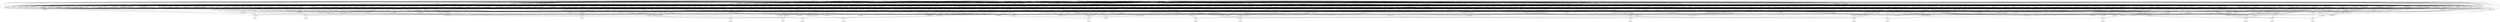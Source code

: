 digraph G {
    "new_n31_" -> "o_1_";
    "new_n75_" -> "o_1_";
    "new_n96_" -> "o_1_";
    "new_n102_" -> "o_1_";
    "new_n110_" -> "o_1_";
    "new_n32_" -> "new_n31_";
    "new_n58_" -> "new_n31_";
    "new_n64_" -> "new_n31_";
    "new_n68_" -> "new_n31_";
    "new_n72_" -> "new_n31_";
    "new_n45_" -> "new_n32_";
    "new_n56_" -> "new_n32_";
    "new_n33_" -> "new_n32_";
    "new_n50_" -> "new_n32_";
    "new_n40_" -> "new_n32_";
    "new_n37_" -> "new_n33_";
    "new_n34_" -> "new_n33_";
    "i_7_" -> "new_n33_";
    "i_8_" -> "new_n33_";
    "i_6_" -> "new_n33_";
    "new_n35_" -> "new_n34_";
    "new_n36_" -> "new_n34_";
    "i_1_" -> "new_n35_";
    "i_2_" -> "new_n35_";
    "i_0_" -> "new_n35_";
    "i_5_" -> "new_n36_";
    "i_4_" -> "new_n36_";
    "i_3_" -> "new_n36_";
    "new_n38_" -> "new_n37_";
    "new_n39_" -> "new_n37_";
    "i_5_" -> "new_n38_";
    "i_3_" -> "new_n38_";
    "i_4_" -> "new_n38_";
    "i_1_" -> "new_n39_";
    "i_2_" -> "new_n39_";
    "i_0_" -> "new_n39_";
    "new_n41_" -> "new_n40_";
    "new_n43_" -> "new_n40_";
    "i_7_" -> "new_n40_";
    "i_6_" -> "new_n40_";
    "i_8_" -> "new_n40_";
    "new_n39_" -> "new_n41_";
    "new_n42_" -> "new_n41_";
    "i_5_" -> "new_n42_";
    "i_3_" -> "new_n42_";
    "i_4_" -> "new_n42_";
    "new_n35_" -> "new_n43_";
    "new_n44_" -> "new_n43_";
    "i_4_" -> "new_n44_";
    "i_3_" -> "new_n44_";
    "i_5_" -> "new_n44_";
    "new_n46_" -> "new_n45_";
    "new_n49_" -> "new_n45_";
    "new_n47_" -> "new_n46_";
    "new_n48_" -> "new_n46_";
    "i_3_" -> "new_n47_";
    "i_4_" -> "new_n47_";
    "i_5_" -> "new_n47_";
    "i_2_" -> "new_n48_";
    "i_0_" -> "new_n48_";
    "i_1_" -> "new_n48_";
    "i_8_" -> "new_n49_";
    "i_7_" -> "new_n49_";
    "i_6_" -> "new_n49_";
    "new_n54_" -> "new_n50_";
    "new_n51_" -> "new_n50_";
    "new_n34_" -> "new_n50_";
    "new_n55_" -> "new_n50_";
    "new_n52_" -> "new_n51_";
    "new_n53_" -> "new_n51_";
    "i_5_" -> "new_n52_";
    "i_3_" -> "new_n52_";
    "i_4_" -> "new_n52_";
    "i_1_" -> "new_n53_";
    "i_2_" -> "new_n53_";
    "i_0_" -> "new_n53_";
    "i_7_" -> "new_n54_";
    "i_6_" -> "new_n54_";
    "i_7_" -> "new_n55_";
    "i_8_" -> "new_n55_";
    "i_6_" -> "new_n55_";
    "new_n35_" -> "new_n56_";
    "new_n42_" -> "new_n56_";
    "new_n57_" -> "new_n56_";
    "i_7_" -> "new_n57_";
    "i_8_" -> "new_n57_";
    "i_6_" -> "new_n57_";
    "new_n59_" -> "new_n58_";
    "new_n63_" -> "new_n58_";
    "i_4_" -> "new_n58_";
    "new_n60_" -> "new_n58_";
    "i_6_" -> "new_n59_";
    "new_n35_" -> "new_n59_";
    "i_3_" -> "new_n59_";
    "new_n61_" -> "new_n60_";
    "new_n38_" -> "new_n60_";
    "new_n62_" -> "new_n60_";
    "i_0_" -> "new_n61_";
    "i_2_" -> "new_n61_";
    "i_1_" -> "new_n61_";
    "i_7_" -> "new_n62_";
    "i_8_" -> "new_n62_";
    "i_6_" -> "new_n62_";
    "i_8_" -> "new_n63_";
    "i_7_" -> "new_n63_";
    "new_n55_" -> "new_n64_";
    "new_n65_" -> "new_n64_";
    "new_n66_" -> "new_n64_";
    "new_n47_" -> "new_n65_";
    "new_n39_" -> "new_n65_";
    "new_n67_" -> "new_n66_";
    "new_n52_" -> "new_n66_";
    "new_n53_" -> "new_n66_";
    "i_7_" -> "new_n67_";
    "i_6_" -> "new_n67_";
    "new_n35_" -> "new_n68_";
    "new_n69_" -> "new_n68_";
    "new_n42_" -> "new_n68_";
    "new_n71_" -> "new_n68_";
    "new_n70_" -> "new_n68_";
    "i_6_" -> "new_n69_";
    "i_8_" -> "new_n69_";
    "i_7_" -> "new_n69_";
    "i_2_" -> "new_n70_";
    "i_3_" -> "new_n70_";
    "i_0_" -> "new_n70_";
    "i_6_" -> "new_n71_";
    "i_8_" -> "new_n71_";
    "i_5_" -> "new_n71_";
    "i_7_" -> "new_n71_";
    "i_4_" -> "new_n71_";
    "new_n47_" -> "new_n72_";
    "new_n39_" -> "new_n72_";
    "new_n57_" -> "new_n72_";
    "new_n74_" -> "new_n72_";
    "new_n73_" -> "new_n72_";
    "i_3_" -> "new_n73_";
    "i_2_" -> "new_n73_";
    "i_0_" -> "new_n73_";
    "i_7_" -> "new_n74_";
    "i_6_" -> "new_n74_";
    "i_4_" -> "new_n74_";
    "i_8_" -> "new_n74_";
    "i_5_" -> "new_n74_";
    "new_n76_" -> "new_n75_";
    "new_n90_" -> "new_n75_";
    "new_n92_" -> "new_n75_";
    "new_n93_" -> "new_n75_";
    "new_n95_" -> "new_n75_";
    "new_n77_" -> "new_n76_";
    "new_n81_" -> "new_n76_";
    "new_n85_" -> "new_n76_";
    "new_n88_" -> "new_n76_";
    "new_n69_" -> "new_n77_";
    "new_n78_" -> "new_n77_";
    "new_n79_" -> "new_n77_";
    "new_n61_" -> "new_n78_";
    "new_n44_" -> "new_n78_";
    "new_n62_" -> "new_n79_";
    "new_n80_" -> "new_n79_";
    "new_n53_" -> "new_n79_";
    "i_5_" -> "new_n80_";
    "i_3_" -> "new_n80_";
    "i_4_" -> "new_n80_";
    "new_n49_" -> "new_n81_";
    "new_n82_" -> "new_n81_";
    "new_n83_" -> "new_n81_";
    "new_n61_" -> "new_n82_";
    "new_n42_" -> "new_n82_";
    "new_n67_" -> "new_n83_";
    "new_n39_" -> "new_n83_";
    "new_n84_" -> "new_n83_";
    "i_3_" -> "new_n84_";
    "i_5_" -> "new_n84_";
    "i_4_" -> "new_n84_";
    "new_n48_" -> "new_n85_";
    "new_n38_" -> "new_n85_";
    "new_n62_" -> "new_n85_";
    "new_n87_" -> "new_n85_";
    "new_n86_" -> "new_n85_";
    "i_6_" -> "new_n86_";
    "i_3_" -> "new_n86_";
    "i_4_" -> "new_n86_";
    "i_5_" -> "new_n86_";
    "i_7_" -> "new_n86_";
    "i_8_" -> "new_n87_";
    "i_2_" -> "new_n87_";
    "i_1_" -> "new_n87_";
    "i_7_" -> "new_n87_";
    "i_0_" -> "new_n87_";
    "new_n62_" -> "new_n88_";
    "new_n84_" -> "new_n88_";
    "new_n89_" -> "new_n88_";
    "new_n44_" -> "new_n88_";
    "new_n35_" -> "new_n88_";
    "i_7_" -> "new_n89_";
    "i_8_" -> "new_n89_";
    "i_6_" -> "new_n89_";
    "new_n91_" -> "new_n90_";
    "new_n57_" -> "new_n90_";
    "new_n82_" -> "new_n90_";
    "new_n89_" -> "new_n90_";
    "new_n52_" -> "new_n91_";
    "new_n48_" -> "new_n91_";
    "new_n53_" -> "new_n92_";
    "new_n44_" -> "new_n92_";
    "new_n57_" -> "new_n92_";
    "new_n89_" -> "new_n92_";
    "new_n37_" -> "new_n92_";
    "new_n78_" -> "new_n93_";
    "new_n57_" -> "new_n93_";
    "new_n94_" -> "new_n93_";
    "new_n49_" -> "new_n93_";
    "new_n61_" -> "new_n94_";
    "new_n52_" -> "new_n94_";
    "new_n38_" -> "new_n95_";
    "new_n62_" -> "new_n95_";
    "new_n49_" -> "new_n95_";
    "new_n47_" -> "new_n95_";
    "new_n39_" -> "new_n95_";
    "new_n49_" -> "new_n96_";
    "new_n101_" -> "new_n96_";
    "new_n100_" -> "new_n96_";
    "new_n97_" -> "new_n96_";
    "new_n99_" -> "new_n97_";
    "new_n35_" -> "new_n97_";
    "new_n98_" -> "new_n97_";
    "new_n69_" -> "new_n97_";
    "new_n48_" -> "new_n98_";
    "new_n80_" -> "new_n98_";
    "i_8_" -> "new_n99_";
    "i_6_" -> "new_n99_";
    "i_4_" -> "new_n99_";
    "i_7_" -> "new_n99_";
    "i_5_" -> "new_n99_";
    "new_n89_" -> "new_n100_";
    "new_n53_" -> "new_n100_";
    "new_n44_" -> "new_n100_";
    "new_n80_" -> "new_n101_";
    "new_n53_" -> "new_n101_";
    "new_n89_" -> "new_n102_";
    "new_n34_" -> "new_n102_";
    "new_n104_" -> "new_n102_";
    "new_n107_" -> "new_n102_";
    "new_n103_" -> "new_n102_";
    "new_n49_" -> "new_n103_";
    "new_n61_" -> "new_n103_";
    "new_n47_" -> "new_n103_";
    "i_1_" -> "new_n104_";
    "new_n106_" -> "new_n104_";
    "i_3_" -> "new_n104_";
    "new_n105_" -> "new_n104_";
    "i_0_" -> "new_n104_";
    "i_7_" -> "new_n105_";
    "i_8_" -> "new_n105_";
    "i_5_" -> "new_n106_";
    "i_6_" -> "new_n106_";
    "i_4_" -> "new_n106_";
    "new_n108_" -> "new_n107_";
    "new_n38_" -> "new_n107_";
    "new_n109_" -> "new_n107_";
    "i_7_" -> "new_n108_";
    "i_6_" -> "new_n108_";
    "i_8_" -> "new_n108_";
    "i_2_" -> "new_n109_";
    "i_1_" -> "new_n109_";
    "i_0_" -> "new_n109_";
    "new_n52_" -> "new_n110_";
    "new_n109_" -> "new_n110_";
    "new_n54_" -> "new_n110_";
    "new_n113_" -> "new_n110_";
    "new_n111_" -> "new_n110_";
    "i_7_" -> "new_n111_";
    "new_n112_" -> "new_n111_";
    "new_n52_" -> "new_n111_";
    "i_8_" -> "new_n111_";
    "i_6_" -> "new_n111_";
    "i_1_" -> "new_n112_";
    "i_2_" -> "new_n112_";
    "new_n47_" -> "new_n113_";
    "new_n62_" -> "new_n113_";
    "new_n39_" -> "new_n113_";
    "new_n115_" -> "o_2_";
    "new_n182_" -> "o_2_";
    "new_n205_" -> "o_2_";
    "new_n282_" -> "o_2_";
    "new_n116_" -> "new_n115_";
    "new_n137_" -> "new_n115_";
    "new_n158_" -> "new_n115_";
    "new_n174_" -> "new_n115_";
    "new_n136_" -> "new_n116_";
    "new_n123_" -> "new_n116_";
    "new_n129_" -> "new_n116_";
    "new_n134_" -> "new_n116_";
    "new_n117_" -> "new_n116_";
    "new_n122_" -> "new_n117_";
    "new_n78_" -> "new_n117_";
    "new_n119_" -> "new_n117_";
    "new_n121_" -> "new_n117_";
    "new_n118_" -> "new_n117_";
    "new_n89_" -> "new_n118_";
    "new_n38_" -> "new_n118_";
    "new_n109_" -> "new_n118_";
    "new_n44_" -> "new_n119_";
    "new_n57_" -> "new_n119_";
    "new_n120_" -> "new_n119_";
    "i_1_" -> "new_n120_";
    "i_0_" -> "new_n120_";
    "i_2_" -> "new_n120_";
    "new_n47_" -> "new_n121_";
    "new_n89_" -> "new_n121_";
    "new_n48_" -> "new_n121_";
    "i_8_" -> "new_n122_";
    "i_6_" -> "new_n122_";
    "i_7_" -> "new_n122_";
    "new_n127_" -> "new_n123_";
    "new_n128_" -> "new_n123_";
    "new_n124_" -> "new_n123_";
    "new_n109_" -> "new_n124_";
    "new_n47_" -> "new_n124_";
    "new_n89_" -> "new_n124_";
    "new_n126_" -> "new_n124_";
    "new_n125_" -> "new_n124_";
    "i_5_" -> "new_n125_";
    "i_6_" -> "new_n125_";
    "i_4_" -> "new_n125_";
    "i_8_" -> "new_n125_";
    "i_7_" -> "new_n125_";
    "i_2_" -> "new_n126_";
    "i_0_" -> "new_n126_";
    "new_n35_" -> "new_n127_";
    "new_n105_" -> "new_n127_";
    "new_n67_" -> "new_n127_";
    "i_5_" -> "new_n127_";
    "i_0_" -> "new_n128_";
    "new_n57_" -> "new_n128_";
    "i_1_" -> "new_n128_";
    "new_n80_" -> "new_n128_";
    "new_n69_" -> "new_n129_";
    "new_n130_" -> "new_n129_";
    "new_n132_" -> "new_n129_";
    "new_n131_" -> "new_n129_";
    "new_n35_" -> "new_n130_";
    "new_n84_" -> "new_n130_";
    "new_n38_" -> "new_n131_";
    "new_n109_" -> "new_n131_";
    "new_n122_" -> "new_n131_";
    "i_3_" -> "new_n132_";
    "new_n133_" -> "new_n132_";
    "i_1_" -> "new_n132_";
    "i_0_" -> "new_n132_";
    "i_6_" -> "new_n133_";
    "i_4_" -> "new_n133_";
    "i_5_" -> "new_n133_";
    "i_7_" -> "new_n133_";
    "i_8_" -> "new_n133_";
    "new_n135_" -> "new_n134_";
    "new_n34_" -> "new_n134_";
    "new_n122_" -> "new_n134_";
    "new_n39_" -> "new_n135_";
    "new_n80_" -> "new_n135_";
    "new_n108_" -> "new_n136_";
    "new_n53_" -> "new_n136_";
    "new_n44_" -> "new_n136_";
    "new_n138_" -> "new_n137_";
    "new_n149_" -> "new_n137_";
    "new_n152_" -> "new_n137_";
    "new_n147_" -> "new_n138_";
    "new_n148_" -> "new_n138_";
    "new_n144_" -> "new_n138_";
    "new_n139_" -> "new_n138_";
    "new_n141_" -> "new_n138_";
    "new_n122_" -> "new_n139_";
    "new_n140_" -> "new_n139_";
    "new_n108_" -> "new_n139_";
    "new_n44_" -> "new_n139_";
    "new_n48_" -> "new_n139_";
    "i_5_" -> "new_n140_";
    "i_6_" -> "new_n140_";
    "i_3_" -> "new_n140_";
    "new_n142_" -> "new_n141_";
    "new_n143_" -> "new_n141_";
    "new_n108_" -> "new_n141_";
    "new_n80_" -> "new_n141_";
    "new_n61_" -> "new_n141_";
    "i_7_" -> "new_n142_";
    "i_8_" -> "new_n142_";
    "i_3_" -> "new_n143_";
    "i_6_" -> "new_n143_";
    "i_5_" -> "new_n143_";
    "new_n48_" -> "new_n144_";
    "new_n42_" -> "new_n144_";
    "new_n89_" -> "new_n144_";
    "new_n146_" -> "new_n144_";
    "new_n145_" -> "new_n144_";
    "i_4_" -> "new_n145_";
    "i_5_" -> "new_n145_";
    "i_7_" -> "new_n146_";
    "i_8_" -> "new_n146_";
    "i_3_" -> "new_n146_";
    "i_2_" -> "new_n146_";
    "i_0_" -> "new_n146_";
    "new_n52_" -> "new_n147_";
    "new_n53_" -> "new_n147_";
    "new_n57_" -> "new_n147_";
    "new_n42_" -> "new_n148_";
    "new_n55_" -> "new_n148_";
    "new_n120_" -> "new_n148_";
    "new_n62_" -> "new_n149_";
    "new_n150_" -> "new_n149_";
    "new_n55_" -> "new_n149_";
    "new_n37_" -> "new_n149_";
    "new_n151_" -> "new_n149_";
    "new_n44_" -> "new_n150_";
    "new_n120_" -> "new_n150_";
    "new_n44_" -> "new_n151_";
    "new_n57_" -> "new_n151_";
    "new_n108_" -> "new_n151_";
    "new_n42_" -> "new_n151_";
    "new_n48_" -> "new_n151_";
    "new_n157_" -> "new_n152_";
    "new_n156_" -> "new_n152_";
    "new_n155_" -> "new_n152_";
    "new_n153_" -> "new_n152_";
    "new_n154_" -> "new_n152_";
    "new_n61_" -> "new_n153_";
    "new_n84_" -> "new_n153_";
    "new_n122_" -> "new_n153_";
    "new_n69_" -> "new_n154_";
    "new_n80_" -> "new_n154_";
    "new_n120_" -> "new_n154_";
    "new_n109_" -> "new_n155_";
    "new_n69_" -> "new_n155_";
    "new_n80_" -> "new_n155_";
    "new_n35_" -> "new_n156_";
    "new_n80_" -> "new_n156_";
    "i_6_" -> "new_n157_";
    "i_8_" -> "new_n157_";
    "new_n159_" -> "new_n158_";
    "new_n161_" -> "new_n158_";
    "new_n164_" -> "new_n158_";
    "new_n169_" -> "new_n158_";
    "new_n62_" -> "new_n159_";
    "new_n82_" -> "new_n159_";
    "new_n160_" -> "new_n159_";
    "new_n49_" -> "new_n160_";
    "new_n109_" -> "new_n160_";
    "new_n42_" -> "new_n160_";
    "new_n53_" -> "new_n161_";
    "new_n69_" -> "new_n161_";
    "i_3_" -> "new_n161_";
    "new_n162_" -> "new_n161_";
    "new_n163_" -> "new_n161_";
    "i_4_" -> "new_n162_";
    "i_1_" -> "new_n162_";
    "new_n57_" -> "new_n162_";
    "i_0_" -> "new_n162_";
    "new_n89_" -> "new_n163_";
    "new_n38_" -> "new_n163_";
    "new_n53_" -> "new_n163_";
    "new_n168_" -> "new_n164_";
    "new_n165_" -> "new_n164_";
    "new_n166_" -> "new_n164_";
    "new_n61_" -> "new_n165_";
    "new_n80_" -> "new_n165_";
    "new_n167_" -> "new_n166_";
    "new_n106_" -> "new_n166_";
    "new_n86_" -> "new_n166_";
    "new_n53_" -> "new_n166_";
    "i_7_" -> "new_n167_";
    "i_8_" -> "new_n167_";
    "i_6_" -> "new_n168_";
    "i_7_" -> "new_n168_";
    "new_n170_" -> "new_n169_";
    "new_n173_" -> "new_n169_";
    "new_n171_" -> "new_n170_";
    "new_n172_" -> "new_n170_";
    "i_7_" -> "new_n171_";
    "i_2_" -> "new_n171_";
    "i_1_" -> "new_n171_";
    "i_8_" -> "new_n171_";
    "i_0_" -> "new_n171_";
    "i_6_" -> "new_n172_";
    "i_5_" -> "new_n172_";
    "i_3_" -> "new_n172_";
    "new_n39_" -> "new_n173_";
    "new_n36_" -> "new_n173_";
    "new_n35_" -> "new_n173_";
    "new_n44_" -> "new_n173_";
    "new_n62_" -> "new_n173_";
    "new_n181_" -> "new_n174_";
    "new_n179_" -> "new_n174_";
    "new_n180_" -> "new_n174_";
    "new_n175_" -> "new_n174_";
    "new_n89_" -> "new_n175_";
    "new_n165_" -> "new_n175_";
    "new_n177_" -> "new_n175_";
    "new_n178_" -> "new_n175_";
    "new_n176_" -> "new_n175_";
    "new_n53_" -> "new_n176_";
    "new_n44_" -> "new_n176_";
    "new_n122_" -> "new_n176_";
    "new_n61_" -> "new_n177_";
    "new_n38_" -> "new_n177_";
    "new_n57_" -> "new_n177_";
    "new_n53_" -> "new_n178_";
    "new_n42_" -> "new_n178_";
    "new_n122_" -> "new_n178_";
    "new_n130_" -> "new_n179_";
    "new_n94_" -> "new_n179_";
    "new_n69_" -> "new_n179_";
    "new_n37_" -> "new_n179_";
    "new_n49_" -> "new_n179_";
    "new_n47_" -> "new_n180_";
    "new_n35_" -> "new_n180_";
    "new_n91_" -> "new_n180_";
    "new_n89_" -> "new_n180_";
    "new_n98_" -> "new_n181_";
    "new_n62_" -> "new_n181_";
    "new_n183_" -> "new_n182_";
    "new_n188_" -> "new_n182_";
    "new_n191_" -> "new_n182_";
    "new_n199_" -> "new_n182_";
    "new_n204_" -> "new_n182_";
    "new_n168_" -> "new_n183_";
    "new_n187_" -> "new_n183_";
    "new_n184_" -> "new_n183_";
    "new_n186_" -> "new_n184_";
    "new_n171_" -> "new_n184_";
    "new_n185_" -> "new_n184_";
    "new_n105_" -> "new_n184_";
    "new_n36_" -> "new_n185_";
    "new_n109_" -> "new_n185_";
    "i_6_" -> "new_n186_";
    "i_5_" -> "new_n186_";
    "i_4_" -> "new_n186_";
    "new_n36_" -> "new_n187_";
    "new_n120_" -> "new_n187_";
    "new_n44_" -> "new_n188_";
    "new_n87_" -> "new_n188_";
    "new_n167_" -> "new_n188_";
    "new_n46_" -> "new_n188_";
    "new_n189_" -> "new_n188_";
    "new_n41_" -> "new_n189_";
    "new_n157_" -> "new_n189_";
    "new_n190_" -> "new_n189_";
    "new_n67_" -> "new_n189_";
    "new_n38_" -> "new_n190_";
    "new_n53_" -> "new_n190_";
    "new_n62_" -> "new_n191_";
    "new_n41_" -> "new_n191_";
    "new_n196_" -> "new_n191_";
    "new_n192_" -> "new_n191_";
    "new_n55_" -> "new_n192_";
    "new_n165_" -> "new_n192_";
    "new_n193_" -> "new_n192_";
    "new_n194_" -> "new_n193_";
    "new_n195_" -> "new_n193_";
    "i_8_" -> "new_n194_";
    "i_5_" -> "new_n194_";
    "i_4_" -> "new_n194_";
    "i_6_" -> "new_n194_";
    "i_7_" -> "new_n194_";
    "i_3_" -> "new_n195_";
    "i_0_" -> "new_n195_";
    "i_1_" -> "new_n195_";
    "new_n197_" -> "new_n196_";
    "new_n198_" -> "new_n196_";
    "i_1_" -> "new_n196_";
    "i_3_" -> "new_n197_";
    "i_2_" -> "new_n197_";
    "i_7_" -> "new_n198_";
    "i_5_" -> "new_n198_";
    "i_6_" -> "new_n198_";
    "i_4_" -> "new_n198_";
    "i_8_" -> "new_n198_";
    "new_n203_" -> "new_n199_";
    "new_n67_" -> "new_n199_";
    "new_n200_" -> "new_n199_";
    "new_n201_" -> "new_n199_";
    "i_3_" -> "new_n200_";
    "new_n168_" -> "new_n200_";
    "new_n109_" -> "new_n200_";
    "i_4_" -> "new_n200_";
    "new_n202_" -> "new_n201_";
    "i_3_" -> "new_n201_";
    "i_1_" -> "new_n201_";
    "i_0_" -> "new_n201_";
    "i_8_" -> "new_n202_";
    "i_6_" -> "new_n202_";
    "i_4_" -> "new_n202_";
    "i_7_" -> "new_n202_";
    "i_5_" -> "new_n203_";
    "i_3_" -> "new_n203_";
    "i_1_" -> "new_n203_";
    "i_2_" -> "new_n203_";
    "i_0_" -> "new_n203_";
    "new_n62_" -> "new_n204_";
    "new_n52_" -> "new_n204_";
    "new_n108_" -> "new_n204_";
    "new_n80_" -> "new_n204_";
    "new_n39_" -> "new_n204_";
    "new_n206_" -> "new_n205_";
    "new_n223_" -> "new_n205_";
    "new_n239_" -> "new_n205_";
    "new_n260_" -> "new_n205_";
    "new_n207_" -> "new_n206_";
    "new_n210_" -> "new_n206_";
    "new_n212_" -> "new_n206_";
    "new_n213_" -> "new_n206_";
    "new_n220_" -> "new_n206_";
    "new_n89_" -> "new_n207_";
    "new_n208_" -> "new_n207_";
    "new_n209_" -> "new_n207_";
    "new_n80_" -> "new_n208_";
    "new_n120_" -> "new_n208_";
    "new_n48_" -> "new_n209_";
    "new_n44_" -> "new_n209_";
    "new_n122_" -> "new_n209_";
    "new_n167_" -> "new_n210_";
    "new_n94_" -> "new_n210_";
    "new_n211_" -> "new_n210_";
    "new_n61_" -> "new_n211_";
    "new_n36_" -> "new_n211_";
    "new_n55_" -> "new_n211_";
    "new_n208_" -> "new_n212_";
    "new_n57_" -> "new_n212_";
    "new_n34_" -> "new_n212_";
    "new_n62_" -> "new_n212_";
    "new_n216_" -> "new_n213_";
    "new_n217_" -> "new_n213_";
    "new_n214_" -> "new_n213_";
    "new_n218_" -> "new_n213_";
    "new_n219_" -> "new_n213_";
    "new_n42_" -> "new_n214_";
    "new_n35_" -> "new_n214_";
    "new_n62_" -> "new_n214_";
    "new_n215_" -> "new_n214_";
    "new_n133_" -> "new_n214_";
    "i_3_" -> "new_n215_";
    "i_2_" -> "new_n215_";
    "i_0_" -> "new_n215_";
    "new_n35_" -> "new_n216_";
    "new_n84_" -> "new_n216_";
    "new_n122_" -> "new_n216_";
    "new_n36_" -> "new_n217_";
    "new_n142_" -> "new_n217_";
    "new_n53_" -> "new_n217_";
    "new_n62_" -> "new_n218_";
    "new_n48_" -> "new_n218_";
    "new_n61_" -> "new_n218_";
    "new_n122_" -> "new_n218_";
    "new_n52_" -> "new_n218_";
    "new_n167_" -> "new_n219_";
    "new_n61_" -> "new_n219_";
    "new_n47_" -> "new_n219_";
    "new_n87_" -> "new_n219_";
    "new_n80_" -> "new_n219_";
    "new_n120_" -> "new_n220_";
    "new_n67_" -> "new_n220_";
    "new_n84_" -> "new_n220_";
    "new_n222_" -> "new_n220_";
    "new_n221_" -> "new_n220_";
    "i_3_" -> "new_n221_";
    "i_6_" -> "new_n221_";
    "i_4_" -> "new_n221_";
    "i_7_" -> "new_n222_";
    "i_8_" -> "new_n222_";
    "i_1_" -> "new_n222_";
    "i_2_" -> "new_n222_";
    "i_0_" -> "new_n222_";
    "new_n224_" -> "new_n223_";
    "new_n227_" -> "new_n223_";
    "new_n230_" -> "new_n223_";
    "new_n231_" -> "new_n223_";
    "i_3_" -> "new_n224_";
    "new_n226_" -> "new_n224_";
    "i_4_" -> "new_n224_";
    "new_n225_" -> "new_n224_";
    "i_5_" -> "new_n224_";
    "new_n62_" -> "new_n225_";
    "new_n53_" -> "new_n225_";
    "new_n109_" -> "new_n226_";
    "new_n57_" -> "new_n226_";
    "new_n62_" -> "new_n227_";
    "new_n228_" -> "new_n227_";
    "new_n229_" -> "new_n227_";
    "new_n109_" -> "new_n228_";
    "new_n80_" -> "new_n228_";
    "i_5_" -> "new_n229_";
    "i_4_" -> "new_n229_";
    "new_n57_" -> "new_n229_";
    "new_n215_" -> "new_n229_";
    "i_5_" -> "new_n230_";
    "new_n57_" -> "new_n230_";
    "new_n53_" -> "new_n230_";
    "new_n49_" -> "new_n230_";
    "new_n208_" -> "new_n230_";
    "new_n232_" -> "new_n231_";
    "new_n233_" -> "new_n231_";
    "new_n236_" -> "new_n231_";
    "new_n235_" -> "new_n231_";
    "new_n234_" -> "new_n231_";
    "new_n36_" -> "new_n232_";
    "new_n109_" -> "new_n232_";
    "new_n69_" -> "new_n232_";
    "new_n35_" -> "new_n233_";
    "new_n57_" -> "new_n233_";
    "new_n84_" -> "new_n233_";
    "new_n57_" -> "new_n234_";
    "new_n120_" -> "new_n234_";
    "new_n69_" -> "new_n234_";
    "new_n48_" -> "new_n234_";
    "new_n52_" -> "new_n234_";
    "new_n38_" -> "new_n235_";
    "new_n48_" -> "new_n235_";
    "new_n35_" -> "new_n235_";
    "new_n52_" -> "new_n235_";
    "new_n57_" -> "new_n235_";
    "new_n237_" -> "new_n236_";
    "new_n238_" -> "new_n236_";
    "new_n106_" -> "new_n236_";
    "new_n73_" -> "new_n236_";
    "i_8_" -> "new_n236_";
    "i_5_" -> "new_n237_";
    "i_6_" -> "new_n237_";
    "i_3_" -> "new_n237_";
    "i_7_" -> "new_n238_";
    "i_2_" -> "new_n238_";
    "i_1_" -> "new_n238_";
    "new_n240_" -> "new_n239_";
    "new_n244_" -> "new_n239_";
    "new_n250_" -> "new_n239_";
    "new_n252_" -> "new_n239_";
    "new_n254_" -> "new_n239_";
    "new_n241_" -> "new_n240_";
    "new_n101_" -> "new_n240_";
    "new_n89_" -> "new_n240_";
    "new_n243_" -> "new_n240_";
    "new_n242_" -> "new_n240_";
    "new_n52_" -> "new_n241_";
    "new_n120_" -> "new_n241_";
    "new_n61_" -> "new_n242_";
    "new_n57_" -> "new_n242_";
    "new_n84_" -> "new_n242_";
    "new_n36_" -> "new_n243_";
    "new_n108_" -> "new_n243_";
    "new_n109_" -> "new_n243_";
    "new_n168_" -> "new_n244_";
    "new_n245_" -> "new_n244_";
    "new_n248_" -> "new_n244_";
    "new_n249_" -> "new_n244_";
    "new_n246_" -> "new_n244_";
    "new_n61_" -> "new_n245_";
    "new_n36_" -> "new_n245_";
    "new_n140_" -> "new_n246_";
    "new_n247_" -> "new_n246_";
    "i_7_" -> "new_n247_";
    "i_8_" -> "new_n247_";
    "i_1_" -> "new_n247_";
    "i_2_" -> "new_n247_";
    "i_0_" -> "new_n247_";
    "new_n61_" -> "new_n248_";
    "new_n67_" -> "new_n248_";
    "new_n44_" -> "new_n248_";
    "new_n35_" -> "new_n249_";
    "new_n89_" -> "new_n249_";
    "new_n80_" -> "new_n249_";
    "new_n108_" -> "new_n250_";
    "new_n34_" -> "new_n250_";
    "new_n251_" -> "new_n250_";
    "new_n109_" -> "new_n251_";
    "new_n52_" -> "new_n251_";
    "new_n122_" -> "new_n251_";
    "new_n55_" -> "new_n252_";
    "new_n46_" -> "new_n252_";
    "new_n253_" -> "new_n252_";
    "new_n54_" -> "new_n253_";
    "new_n52_" -> "new_n253_";
    "new_n39_" -> "new_n253_";
    "new_n255_" -> "new_n254_";
    "new_n257_" -> "new_n254_";
    "new_n258_" -> "new_n254_";
    "new_n259_" -> "new_n254_";
    "new_n86_" -> "new_n255_";
    "new_n256_" -> "new_n255_";
    "i_1_" -> "new_n256_";
    "i_2_" -> "new_n256_";
    "i_7_" -> "new_n256_";
    "i_8_" -> "new_n256_";
    "i_0_" -> "new_n256_";
    "i_7_" -> "new_n257_";
    "new_n42_" -> "new_n257_";
    "new_n109_" -> "new_n257_";
    "i_6_" -> "new_n257_";
    "i_6_" -> "new_n258_";
    "new_n167_" -> "new_n258_";
    "new_n35_" -> "new_n258_";
    "i_3_" -> "new_n258_";
    "i_4_" -> "new_n258_";
    "new_n47_" -> "new_n259_";
    "new_n89_" -> "new_n259_";
    "new_n39_" -> "new_n259_";
    "new_n261_" -> "new_n260_";
    "new_n264_" -> "new_n260_";
    "new_n266_" -> "new_n260_";
    "new_n268_" -> "new_n260_";
    "new_n274_" -> "new_n260_";
    "i_6_" -> "new_n261_";
    "new_n263_" -> "new_n261_";
    "new_n262_" -> "new_n261_";
    "i_7_" -> "new_n261_";
    "new_n47_" -> "new_n262_";
    "new_n120_" -> "new_n262_";
    "i_8_" -> "new_n262_";
    "i_6_" -> "new_n262_";
    "new_n61_" -> "new_n263_";
    "new_n105_" -> "new_n263_";
    "new_n52_" -> "new_n263_";
    "new_n265_" -> "new_n264_";
    "new_n108_" -> "new_n264_";
    "new_n41_" -> "new_n264_";
    "new_n49_" -> "new_n264_";
    "new_n61_" -> "new_n265_";
    "new_n84_" -> "new_n265_";
    "new_n53_" -> "new_n266_";
    "new_n42_" -> "new_n266_";
    "new_n267_" -> "new_n266_";
    "new_n62_" -> "new_n266_";
    "new_n35_" -> "new_n267_";
    "new_n52_" -> "new_n267_";
    "new_n49_" -> "new_n268_";
    "new_n190_" -> "new_n268_";
    "new_n270_" -> "new_n268_";
    "new_n271_" -> "new_n268_";
    "new_n269_" -> "new_n268_";
    "new_n61_" -> "new_n269_";
    "new_n89_" -> "new_n269_";
    "new_n52_" -> "new_n269_";
    "new_n109_" -> "new_n270_";
    "new_n62_" -> "new_n270_";
    "new_n44_" -> "new_n270_";
    "new_n272_" -> "new_n271_";
    "new_n273_" -> "new_n271_";
    "i_5_" -> "new_n272_";
    "i_4_" -> "new_n272_";
    "i_6_" -> "new_n272_";
    "i_7_" -> "new_n273_";
    "i_3_" -> "new_n273_";
    "i_1_" -> "new_n273_";
    "i_8_" -> "new_n273_";
    "i_0_" -> "new_n273_";
    "new_n275_" -> "new_n274_";
    "new_n276_" -> "new_n274_";
    "new_n278_" -> "new_n274_";
    "new_n279_" -> "new_n274_";
    "new_n280_" -> "new_n274_";
    "new_n105_" -> "new_n275_";
    "new_n52_" -> "new_n275_";
    "i_1_" -> "new_n275_";
    "i_0_" -> "new_n275_";
    "new_n277_" -> "new_n276_";
    "i_3_" -> "new_n276_";
    "i_1_" -> "new_n276_";
    "i_0_" -> "new_n276_";
    "i_7_" -> "new_n277_";
    "i_8_" -> "new_n277_";
    "i_5_" -> "new_n277_";
    "i_6_" -> "new_n277_";
    "i_2_" -> "new_n278_";
    "i_3_" -> "new_n278_";
    "new_n84_" -> "new_n278_";
    "i_7_" -> "new_n278_";
    "i_0_" -> "new_n278_";
    "new_n48_" -> "new_n279_";
    "new_n42_" -> "new_n279_";
    "new_n122_" -> "new_n279_";
    "new_n197_" -> "new_n280_";
    "new_n281_" -> "new_n280_";
    "i_1_" -> "new_n280_";
    "i_5_" -> "new_n281_";
    "i_6_" -> "new_n281_";
    "i_7_" -> "new_n281_";
    "i_8_" -> "new_n281_";
    "i_4_" -> "new_n281_";
    "new_n89_" -> "new_n282_";
    "new_n286_" -> "new_n282_";
    "new_n287_" -> "new_n282_";
    "new_n283_" -> "new_n282_";
    "new_n284_" -> "new_n282_";
    "new_n49_" -> "new_n283_";
    "new_n241_" -> "new_n283_";
    "new_n135_" -> "new_n283_";
    "new_n55_" -> "new_n283_";
    "new_n122_" -> "new_n284_";
    "new_n82_" -> "new_n284_";
    "new_n285_" -> "new_n284_";
    "new_n49_" -> "new_n285_";
    "new_n36_" -> "new_n285_";
    "new_n53_" -> "new_n285_";
    "new_n35_" -> "new_n286_";
    "new_n42_" -> "new_n286_";
    "new_n73_" -> "new_n287_";
    "new_n194_" -> "new_n287_";
    "new_n289_" -> "o_12_";
    "new_n313_" -> "o_12_";
    "new_n327_" -> "o_12_";
    "new_n332_" -> "o_12_";
    "new_n338_" -> "o_12_";
    "new_n290_" -> "new_n289_";
    "new_n294_" -> "new_n289_";
    "new_n304_" -> "new_n289_";
    "new_n310_" -> "new_n289_";
    "new_n46_" -> "new_n290_";
    "new_n55_" -> "new_n290_";
    "new_n62_" -> "new_n290_";
    "new_n41_" -> "new_n290_";
    "new_n291_" -> "new_n290_";
    "new_n57_" -> "new_n291_";
    "new_n293_" -> "new_n291_";
    "new_n292_" -> "new_n291_";
    "new_n122_" -> "new_n291_";
    "new_n52_" -> "new_n292_";
    "new_n39_" -> "new_n292_";
    "new_n36_" -> "new_n293_";
    "new_n48_" -> "new_n293_";
    "new_n295_" -> "new_n294_";
    "new_n297_" -> "new_n294_";
    "new_n300_" -> "new_n294_";
    "new_n301_" -> "new_n294_";
    "new_n84_" -> "new_n295_";
    "new_n225_" -> "new_n295_";
    "new_n296_" -> "new_n295_";
    "new_n35_" -> "new_n296_";
    "new_n42_" -> "new_n296_";
    "new_n122_" -> "new_n296_";
    "new_n298_" -> "new_n297_";
    "new_n299_" -> "new_n297_";
    "new_n62_" -> "new_n298_";
    "new_n48_" -> "new_n298_";
    "new_n44_" -> "new_n298_";
    "new_n49_" -> "new_n299_";
    "new_n61_" -> "new_n299_";
    "new_n80_" -> "new_n299_";
    "new_n108_" -> "new_n300_";
    "new_n292_" -> "new_n300_";
    "new_n78_" -> "new_n300_";
    "new_n122_" -> "new_n300_";
    "new_n42_" -> "new_n301_";
    "new_n35_" -> "new_n301_";
    "new_n69_" -> "new_n301_";
    "new_n303_" -> "new_n301_";
    "new_n302_" -> "new_n301_";
    "i_3_" -> "new_n302_";
    "i_1_" -> "new_n302_";
    "i_0_" -> "new_n302_";
    "i_2_" -> "new_n302_";
    "i_7_" -> "new_n303_";
    "i_8_" -> "new_n303_";
    "i_4_" -> "new_n303_";
    "i_6_" -> "new_n303_";
    "i_5_" -> "new_n303_";
    "new_n305_" -> "new_n304_";
    "new_n306_" -> "new_n304_";
    "new_n307_" -> "new_n304_";
    "new_n308_" -> "new_n304_";
    "new_n309_" -> "new_n304_";
    "new_n47_" -> "new_n305_";
    "new_n89_" -> "new_n305_";
    "new_n109_" -> "new_n305_";
    "new_n42_" -> "new_n306_";
    "new_n57_" -> "new_n306_";
    "new_n120_" -> "new_n306_";
    "new_n44_" -> "new_n307_";
    "new_n57_" -> "new_n307_";
    "new_n80_" -> "new_n307_";
    "new_n55_" -> "new_n307_";
    "new_n48_" -> "new_n307_";
    "new_n61_" -> "new_n308_";
    "new_n55_" -> "new_n308_";
    "new_n49_" -> "new_n308_";
    "new_n109_" -> "new_n308_";
    "new_n47_" -> "new_n308_";
    "new_n36_" -> "new_n309_";
    "new_n62_" -> "new_n309_";
    "new_n49_" -> "new_n309_";
    "new_n52_" -> "new_n309_";
    "new_n53_" -> "new_n309_";
    "new_n89_" -> "new_n310_";
    "new_n311_" -> "new_n310_";
    "new_n312_" -> "new_n310_";
    "new_n38_" -> "new_n311_";
    "new_n48_" -> "new_n311_";
    "new_n36_" -> "new_n312_";
    "new_n48_" -> "new_n312_";
    "new_n55_" -> "new_n312_";
    "new_n249_" -> "new_n313_";
    "new_n253_" -> "new_n313_";
    "new_n325_" -> "new_n313_";
    "new_n314_" -> "new_n313_";
    "new_n316_" -> "new_n313_";
    "new_n94_" -> "new_n314_";
    "new_n122_" -> "new_n314_";
    "new_n62_" -> "new_n314_";
    "new_n82_" -> "new_n314_";
    "new_n315_" -> "new_n314_";
    "new_n35_" -> "new_n315_";
    "new_n89_" -> "new_n315_";
    "new_n47_" -> "new_n315_";
    "new_n67_" -> "new_n315_";
    "new_n190_" -> "new_n315_";
    "new_n62_" -> "new_n316_";
    "new_n78_" -> "new_n316_";
    "new_n324_" -> "new_n316_";
    "new_n323_" -> "new_n316_";
    "new_n317_" -> "new_n316_";
    "new_n55_" -> "new_n317_";
    "new_n150_" -> "new_n317_";
    "new_n320_" -> "new_n317_";
    "new_n322_" -> "new_n317_";
    "new_n318_" -> "new_n317_";
    "new_n319_" -> "new_n318_";
    "i_1_" -> "new_n318_";
    "i_0_" -> "new_n318_";
    "i_3_" -> "new_n319_";
    "i_4_" -> "new_n319_";
    "i_6_" -> "new_n319_";
    "i_2_" -> "new_n319_";
    "new_n74_" -> "new_n320_";
    "new_n321_" -> "new_n320_";
    "i_3_" -> "new_n321_";
    "i_0_" -> "new_n321_";
    "i_2_" -> "new_n321_";
    "new_n36_" -> "new_n322_";
    "new_n89_" -> "new_n322_";
    "new_n109_" -> "new_n322_";
    "new_n55_" -> "new_n323_";
    "new_n57_" -> "new_n323_";
    "new_n109_" -> "new_n323_";
    "new_n80_" -> "new_n323_";
    "new_n38_" -> "new_n324_";
    "new_n247_" -> "new_n324_";
    "new_n107_" -> "new_n325_";
    "new_n326_" -> "new_n325_";
    "new_n86_" -> "new_n326_";
    "new_n87_" -> "new_n326_";
    "new_n330_" -> "new_n327_";
    "new_n331_" -> "new_n327_";
    "new_n328_" -> "new_n327_";
    "new_n284_" -> "new_n327_";
    "new_n136_" -> "new_n328_";
    "new_n155_" -> "new_n328_";
    "new_n329_" -> "new_n328_";
    "new_n108_" -> "new_n329_";
    "new_n53_" -> "new_n329_";
    "new_n84_" -> "new_n329_";
    "new_n49_" -> "new_n329_";
    "new_n78_" -> "new_n329_";
    "new_n53_" -> "new_n330_";
    "new_n57_" -> "new_n330_";
    "new_n84_" -> "new_n330_";
    "new_n108_" -> "new_n331_";
    "new_n44_" -> "new_n331_";
    "new_n120_" -> "new_n331_";
    "new_n232_" -> "new_n332_";
    "new_n233_" -> "new_n332_";
    "new_n333_" -> "new_n332_";
    "new_n283_" -> "new_n332_";
    "new_n334_" -> "new_n333_";
    "new_n336_" -> "new_n333_";
    "new_n335_" -> "new_n333_";
    "new_n65_" -> "new_n334_";
    "new_n57_" -> "new_n334_";
    "new_n89_" -> "new_n335_";
    "new_n165_" -> "new_n335_";
    "new_n176_" -> "new_n335_";
    "i_1_" -> "new_n336_";
    "new_n337_" -> "new_n336_";
    "new_n67_" -> "new_n336_";
    "i_5_" -> "new_n337_";
    "i_3_" -> "new_n337_";
    "i_0_" -> "new_n337_";
    "i_8_" -> "new_n337_";
    "new_n339_" -> "new_n338_";
    "new_n343_" -> "new_n338_";
    "new_n349_" -> "new_n338_";
    "new_n352_" -> "new_n338_";
    "new_n354_" -> "new_n338_";
    "new_n340_" -> "new_n339_";
    "new_n341_" -> "new_n339_";
    "new_n69_" -> "new_n340_";
    "new_n241_" -> "new_n340_";
    "new_n41_" -> "new_n340_";
    "new_n57_" -> "new_n340_";
    "new_n62_" -> "new_n341_";
    "new_n39_" -> "new_n341_";
    "new_n44_" -> "new_n341_";
    "new_n342_" -> "new_n341_";
    "new_n61_" -> "new_n342_";
    "new_n108_" -> "new_n342_";
    "new_n42_" -> "new_n342_";
    "new_n129_" -> "new_n343_";
    "new_n344_" -> "new_n343_";
    "new_n346_" -> "new_n343_";
    "new_n347_" -> "new_n343_";
    "new_n89_" -> "new_n344_";
    "new_n241_" -> "new_n344_";
    "new_n69_" -> "new_n344_";
    "new_n94_" -> "new_n344_";
    "new_n345_" -> "new_n344_";
    "new_n52_" -> "new_n345_";
    "new_n55_" -> "new_n345_";
    "new_n89_" -> "new_n345_";
    "new_n84_" -> "new_n345_";
    "new_n35_" -> "new_n345_";
    "new_n49_" -> "new_n346_";
    "new_n82_" -> "new_n346_";
    "new_n83_" -> "new_n346_";
    "new_n204_" -> "new_n346_";
    "new_n49_" -> "new_n347_";
    "new_n185_" -> "new_n347_";
    "new_n348_" -> "new_n347_";
    "new_n44_" -> "new_n348_";
    "new_n120_" -> "new_n348_";
    "new_n47_" -> "new_n348_";
    "new_n48_" -> "new_n348_";
    "new_n57_" -> "new_n348_";
    "new_n44_" -> "new_n349_";
    "new_n109_" -> "new_n349_";
    "new_n89_" -> "new_n349_";
    "new_n351_" -> "new_n349_";
    "new_n350_" -> "new_n349_";
    "new_n38_" -> "new_n350_";
    "new_n62_" -> "new_n350_";
    "new_n53_" -> "new_n350_";
    "new_n35_" -> "new_n351_";
    "new_n80_" -> "new_n351_";
    "new_n57_" -> "new_n351_";
    "new_n69_" -> "new_n352_";
    "new_n293_" -> "new_n352_";
    "new_n55_" -> "new_n352_";
    "new_n34_" -> "new_n352_";
    "new_n353_" -> "new_n352_";
    "new_n142_" -> "new_n353_";
    "new_n86_" -> "new_n353_";
    "new_n108_" -> "new_n353_";
    "new_n80_" -> "new_n353_";
    "new_n48_" -> "new_n353_";
    "new_n60_" -> "new_n354_";
    "new_n148_" -> "new_n354_";
    "new_n355_" -> "new_n354_";
    "new_n55_" -> "new_n355_";
    "new_n47_" -> "new_n355_";
    "new_n39_" -> "new_n355_";
    "new_n302_" -> "new_n355_";
    "new_n272_" -> "new_n355_";
    "new_n357_" -> "o_11_";
    "new_n375_" -> "o_11_";
    "new_n389_" -> "o_11_";
    "new_n406_" -> "o_11_";
    "new_n409_" -> "o_11_";
    "new_n358_" -> "new_n357_";
    "new_n366_" -> "new_n357_";
    "new_n368_" -> "new_n357_";
    "new_n370_" -> "new_n357_";
    "new_n372_" -> "new_n357_";
    "new_n257_" -> "new_n358_";
    "new_n364_" -> "new_n358_";
    "new_n361_" -> "new_n358_";
    "new_n359_" -> "new_n358_";
    "new_n360_" -> "new_n358_";
    "new_n49_" -> "new_n359_";
    "new_n78_" -> "new_n359_";
    "new_n322_" -> "new_n359_";
    "new_n293_" -> "new_n360_";
    "new_n89_" -> "new_n360_";
    "new_n286_" -> "new_n360_";
    "new_n49_" -> "new_n360_";
    "new_n62_" -> "new_n361_";
    "new_n362_" -> "new_n361_";
    "new_n363_" -> "new_n361_";
    "new_n42_" -> "new_n362_";
    "new_n120_" -> "new_n362_";
    "new_n35_" -> "new_n363_";
    "new_n89_" -> "new_n363_";
    "new_n38_" -> "new_n363_";
    "new_n35_" -> "new_n364_";
    "new_n105_" -> "new_n364_";
    "new_n365_" -> "new_n364_";
    "i_6_" -> "new_n365_";
    "i_3_" -> "new_n365_";
    "i_4_" -> "new_n365_";
    "new_n89_" -> "new_n366_";
    "new_n34_" -> "new_n366_";
    "new_n367_" -> "new_n366_";
    "new_n38_" -> "new_n367_";
    "new_n48_" -> "new_n367_";
    "new_n122_" -> "new_n367_";
    "new_n369_" -> "new_n368_";
    "new_n142_" -> "new_n368_";
    "new_n245_" -> "new_n368_";
    "new_n168_" -> "new_n368_";
    "new_n48_" -> "new_n369_";
    "new_n42_" -> "new_n369_";
    "new_n53_" -> "new_n370_";
    "new_n84_" -> "new_n370_";
    "new_n371_" -> "new_n370_";
    "new_n62_" -> "new_n370_";
    "new_n38_" -> "new_n371_";
    "new_n109_" -> "new_n371_";
    "new_n55_" -> "new_n372_";
    "new_n373_" -> "new_n372_";
    "new_n374_" -> "new_n372_";
    "new_n36_" -> "new_n373_";
    "new_n39_" -> "new_n373_";
    "new_n108_" -> "new_n374_";
    "new_n38_" -> "new_n374_";
    "new_n39_" -> "new_n374_";
    "new_n376_" -> "new_n375_";
    "new_n377_" -> "new_n375_";
    "new_n378_" -> "new_n375_";
    "new_n387_" -> "new_n375_";
    "new_n388_" -> "new_n375_";
    "new_n55_" -> "new_n376_";
    "new_n34_" -> "new_n376_";
    "new_n334_" -> "new_n376_";
    "new_n68_" -> "new_n376_";
    "new_n166_" -> "new_n377_";
    "new_n212_" -> "new_n377_";
    "new_n379_" -> "new_n378_";
    "new_n380_" -> "new_n378_";
    "new_n383_" -> "new_n378_";
    "new_n386_" -> "new_n378_";
    "new_n353_" -> "new_n378_";
    "new_n305_" -> "new_n379_";
    "new_n306_" -> "new_n379_";
    "new_n108_" -> "new_n380_";
    "new_n369_" -> "new_n380_";
    "new_n381_" -> "new_n380_";
    "new_n382_" -> "new_n380_";
    "new_n100_" -> "new_n380_";
    "new_n67_" -> "new_n381_";
    "new_n48_" -> "new_n381_";
    "new_n84_" -> "new_n381_";
    "new_n49_" -> "new_n382_";
    "new_n35_" -> "new_n382_";
    "new_n36_" -> "new_n382_";
    "new_n384_" -> "new_n383_";
    "new_n265_" -> "new_n383_";
    "new_n57_" -> "new_n383_";
    "new_n385_" -> "new_n383_";
    "new_n84_" -> "new_n384_";
    "new_n120_" -> "new_n384_";
    "new_n319_" -> "new_n385_";
    "i_1_" -> "new_n385_";
    "i_0_" -> "new_n385_";
    "new_n302_" -> "new_n385_";
    "new_n272_" -> "new_n385_";
    "new_n136_" -> "new_n386_";
    "new_n155_" -> "new_n386_";
    "new_n348_" -> "new_n386_";
    "new_n55_" -> "new_n387_";
    "new_n98_" -> "new_n387_";
    "new_n154_" -> "new_n387_";
    "new_n320_" -> "new_n387_";
    "new_n131_" -> "new_n387_";
    "new_n101_" -> "new_n388_";
    "new_n65_" -> "new_n388_";
    "new_n89_" -> "new_n388_";
    "new_n253_" -> "new_n388_";
    "new_n246_" -> "new_n388_";
    "new_n390_" -> "new_n389_";
    "new_n393_" -> "new_n389_";
    "new_n401_" -> "new_n389_";
    "new_n403_" -> "new_n389_";
    "new_n405_" -> "new_n389_";
    "new_n392_" -> "new_n390_";
    "new_n303_" -> "new_n390_";
    "new_n84_" -> "new_n390_";
    "new_n226_" -> "new_n390_";
    "new_n391_" -> "new_n390_";
    "new_n49_" -> "new_n391_";
    "new_n101_" -> "new_n391_";
    "new_n279_" -> "new_n391_";
    "i_3_" -> "new_n392_";
    "new_n112_" -> "new_n392_";
    "new_n344_" -> "new_n393_";
    "new_n346_" -> "new_n393_";
    "new_n394_" -> "new_n393_";
    "new_n396_" -> "new_n393_";
    "new_n398_" -> "new_n393_";
    "new_n49_" -> "new_n394_";
    "new_n62_" -> "new_n394_";
    "new_n150_" -> "new_n394_";
    "new_n395_" -> "new_n394_";
    "i_7_" -> "new_n395_";
    "new_n53_" -> "new_n395_";
    "new_n38_" -> "new_n395_";
    "i_6_" -> "new_n395_";
    "new_n54_" -> "new_n396_";
    "new_n98_" -> "new_n396_";
    "new_n397_" -> "new_n396_";
    "new_n109_" -> "new_n397_";
    "new_n44_" -> "new_n397_";
    "new_n122_" -> "new_n397_";
    "new_n109_" -> "new_n398_";
    "new_n47_" -> "new_n398_";
    "new_n49_" -> "new_n398_";
    "new_n399_" -> "new_n398_";
    "new_n400_" -> "new_n398_";
    "i_8_" -> "new_n399_";
    "i_6_" -> "new_n399_";
    "new_n35_" -> "new_n399_";
    "new_n38_" -> "new_n399_";
    "new_n35_" -> "new_n400_";
    "new_n44_" -> "new_n400_";
    "new_n61_" -> "new_n400_";
    "new_n47_" -> "new_n400_";
    "new_n57_" -> "new_n400_";
    "new_n176_" -> "new_n401_";
    "new_n251_" -> "new_n401_";
    "new_n402_" -> "new_n401_";
    "new_n52_" -> "new_n402_";
    "new_n48_" -> "new_n402_";
    "new_n55_" -> "new_n402_";
    "new_n218_" -> "new_n403_";
    "new_n404_" -> "new_n403_";
    "new_n39_" -> "new_n404_";
    "new_n57_" -> "new_n404_";
    "new_n61_" -> "new_n404_";
    "new_n108_" -> "new_n404_";
    "new_n80_" -> "new_n404_";
    "new_n384_" -> "new_n405_";
    "new_n265_" -> "new_n405_";
    "i_6_" -> "new_n405_";
    "i_7_" -> "new_n405_";
    "i_8_" -> "new_n405_";
    "new_n408_" -> "new_n406_";
    "new_n407_" -> "new_n406_";
    "new_n173_" -> "new_n406_";
    "new_n159_" -> "new_n406_";
    "new_n109_" -> "new_n407_";
    "new_n80_" -> "new_n407_";
    "new_n293_" -> "new_n407_";
    "new_n57_" -> "new_n407_";
    "new_n157_" -> "new_n408_";
    "new_n109_" -> "new_n408_";
    "new_n52_" -> "new_n408_";
    "new_n178_" -> "new_n409_";
    "new_n414_" -> "new_n409_";
    "new_n410_" -> "new_n409_";
    "new_n413_" -> "new_n409_";
    "new_n38_" -> "new_n410_";
    "new_n67_" -> "new_n410_";
    "new_n35_" -> "new_n410_";
    "new_n411_" -> "new_n410_";
    "new_n412_" -> "new_n410_";
    "new_n49_" -> "new_n411_";
    "new_n42_" -> "new_n411_";
    "new_n120_" -> "new_n411_";
    "new_n55_" -> "new_n412_";
    "new_n38_" -> "new_n412_";
    "new_n54_" -> "new_n412_";
    "new_n84_" -> "new_n412_";
    "new_n39_" -> "new_n412_";
    "new_n109_" -> "new_n413_";
    "new_n71_" -> "new_n413_";
    "new_n373_" -> "new_n413_";
    "new_n49_" -> "new_n413_";
    "new_n63_" -> "new_n414_";
    "new_n48_" -> "new_n414_";
    "i_6_" -> "new_n414_";
    "i_3_" -> "new_n414_";
    "i_4_" -> "new_n414_";
    "new_n416_" -> "o_14_";
    "new_n440_" -> "o_14_";
    "new_n450_" -> "o_14_";
    "new_n454_" -> "o_14_";
    "new_n463_" -> "o_14_";
    "new_n390_" -> "new_n416_";
    "new_n417_" -> "new_n416_";
    "new_n430_" -> "new_n416_";
    "new_n405_" -> "new_n416_";
    "new_n439_" -> "new_n416_";
    "new_n418_" -> "new_n417_";
    "new_n420_" -> "new_n417_";
    "new_n423_" -> "new_n417_";
    "new_n426_" -> "new_n417_";
    "new_n428_" -> "new_n417_";
    "new_n57_" -> "new_n418_";
    "new_n187_" -> "new_n418_";
    "new_n419_" -> "new_n418_";
    "new_n84_" -> "new_n418_";
    "new_n89_" -> "new_n419_";
    "new_n109_" -> "new_n419_";
    "new_n255_" -> "new_n420_";
    "new_n421_" -> "new_n420_";
    "new_n422_" -> "new_n420_";
    "new_n47_" -> "new_n421_";
    "new_n365_" -> "new_n421_";
    "i_2_" -> "new_n421_";
    "i_1_" -> "new_n421_";
    "i_0_" -> "new_n421_";
    "new_n61_" -> "new_n422_";
    "new_n108_" -> "new_n422_";
    "new_n38_" -> "new_n422_";
    "new_n44_" -> "new_n423_";
    "new_n39_" -> "new_n423_";
    "new_n108_" -> "new_n423_";
    "new_n424_" -> "new_n423_";
    "new_n425_" -> "new_n423_";
    "new_n35_" -> "new_n424_";
    "new_n55_" -> "new_n424_";
    "new_n84_" -> "new_n424_";
    "new_n69_" -> "new_n425_";
    "new_n48_" -> "new_n425_";
    "new_n54_" -> "new_n425_";
    "new_n109_" -> "new_n425_";
    "new_n38_" -> "new_n425_";
    "new_n427_" -> "new_n426_";
    "new_n55_" -> "new_n426_";
    "new_n37_" -> "new_n426_";
    "new_n57_" -> "new_n426_";
    "new_n48_" -> "new_n427_";
    "new_n44_" -> "new_n427_";
    "new_n57_" -> "new_n428_";
    "new_n429_" -> "new_n428_";
    "new_n41_" -> "new_n428_";
    "new_n55_" -> "new_n428_";
    "new_n48_" -> "new_n429_";
    "new_n84_" -> "new_n429_";
    "new_n102_" -> "new_n430_";
    "new_n164_" -> "new_n430_";
    "new_n431_" -> "new_n430_";
    "new_n436_" -> "new_n430_";
    "new_n435_" -> "new_n431_";
    "new_n80_" -> "new_n431_";
    "new_n432_" -> "new_n431_";
    "new_n433_" -> "new_n431_";
    "new_n57_" -> "new_n432_";
    "new_n84_" -> "new_n432_";
    "new_n120_" -> "new_n432_";
    "i_5_" -> "new_n433_";
    "i_7_" -> "new_n433_";
    "i_4_" -> "new_n433_";
    "new_n434_" -> "new_n433_";
    "i_7_" -> "new_n434_";
    "i_8_" -> "new_n434_";
    "i_3_" -> "new_n434_";
    "i_1_" -> "new_n434_";
    "i_0_" -> "new_n434_";
    "i_1_" -> "new_n435_";
    "i_0_" -> "new_n435_";
    "i_7_" -> "new_n435_";
    "i_2_" -> "new_n435_";
    "i_8_" -> "new_n435_";
    "new_n49_" -> "new_n436_";
    "new_n135_" -> "new_n436_";
    "new_n437_" -> "new_n436_";
    "new_n438_" -> "new_n436_";
    "new_n408_" -> "new_n436_";
    "new_n52_" -> "new_n437_";
    "new_n53_" -> "new_n437_";
    "new_n122_" -> "new_n437_";
    "new_n109_" -> "new_n438_";
    "new_n172_" -> "new_n438_";
    "i_7_" -> "new_n438_";
    "i_8_" -> "new_n438_";
    "new_n251_" -> "new_n439_";
    "new_n257_" -> "new_n439_";
    "new_n364_" -> "new_n439_";
    "new_n402_" -> "new_n439_";
    "new_n409_" -> "new_n440_";
    "new_n441_" -> "new_n440_";
    "new_n447_" -> "new_n440_";
    "new_n242_" -> "new_n441_";
    "new_n445_" -> "new_n441_";
    "new_n444_" -> "new_n441_";
    "new_n442_" -> "new_n441_";
    "new_n443_" -> "new_n441_";
    "new_n293_" -> "new_n442_";
    "new_n69_" -> "new_n442_";
    "new_n185_" -> "new_n442_";
    "new_n49_" -> "new_n442_";
    "new_n62_" -> "new_n443_";
    "new_n135_" -> "new_n443_";
    "new_n399_" -> "new_n443_";
    "new_n78_" -> "new_n444_";
    "new_n62_" -> "new_n444_";
    "new_n101_" -> "new_n444_";
    "new_n89_" -> "new_n444_";
    "i_6_" -> "new_n445_";
    "i_3_" -> "new_n445_";
    "new_n126_" -> "new_n445_";
    "new_n446_" -> "new_n445_";
    "i_4_" -> "new_n446_";
    "i_8_" -> "new_n446_";
    "i_5_" -> "new_n446_";
    "i_7_" -> "new_n446_";
    "new_n89_" -> "new_n447_";
    "new_n286_" -> "new_n447_";
    "new_n283_" -> "new_n447_";
    "new_n448_" -> "new_n447_";
    "new_n108_" -> "new_n448_";
    "new_n427_" -> "new_n448_";
    "new_n449_" -> "new_n448_";
    "new_n363_" -> "new_n448_";
    "new_n36_" -> "new_n449_";
    "new_n53_" -> "new_n449_";
    "new_n122_" -> "new_n449_";
    "new_n108_" -> "new_n450_";
    "new_n41_" -> "new_n450_";
    "new_n249_" -> "new_n450_";
    "new_n451_" -> "new_n450_";
    "new_n266_" -> "new_n450_";
    "new_n55_" -> "new_n451_";
    "new_n453_" -> "new_n451_";
    "new_n296_" -> "new_n451_";
    "new_n452_" -> "new_n451_";
    "new_n57_" -> "new_n452_";
    "new_n267_" -> "new_n452_";
    "new_n160_" -> "new_n452_";
    "new_n61_" -> "new_n453_";
    "new_n47_" -> "new_n453_";
    "new_n455_" -> "new_n454_";
    "new_n368_" -> "new_n454_";
    "new_n372_" -> "new_n454_";
    "new_n460_" -> "new_n454_";
    "new_n461_" -> "new_n454_";
    "new_n456_" -> "new_n455_";
    "new_n457_" -> "new_n455_";
    "new_n458_" -> "new_n455_";
    "new_n459_" -> "new_n455_";
    "new_n43_" -> "new_n456_";
    "new_n57_" -> "new_n456_";
    "new_n453_" -> "new_n456_";
    "new_n62_" -> "new_n456_";
    "new_n36_" -> "new_n457_";
    "new_n108_" -> "new_n457_";
    "new_n53_" -> "new_n457_";
    "new_n49_" -> "new_n457_";
    "new_n150_" -> "new_n457_";
    "new_n91_" -> "new_n458_";
    "new_n34_" -> "new_n458_";
    "new_n62_" -> "new_n458_";
    "new_n38_" -> "new_n459_";
    "new_n57_" -> "new_n459_";
    "new_n54_" -> "new_n459_";
    "new_n80_" -> "new_n459_";
    "new_n48_" -> "new_n459_";
    "new_n57_" -> "new_n460_";
    "new_n208_" -> "new_n460_";
    "new_n336_" -> "new_n460_";
    "new_n44_" -> "new_n461_";
    "new_n226_" -> "new_n461_";
    "new_n462_" -> "new_n461_";
    "new_n49_" -> "new_n462_";
    "new_n61_" -> "new_n462_";
    "new_n36_" -> "new_n462_";
    "new_n330_" -> "new_n463_";
    "new_n331_" -> "new_n463_";
    "new_n380_" -> "new_n463_";
    "new_n173_" -> "new_n463_";
    "new_n465_" -> "o_13_";
    "new_n469_" -> "o_13_";
    "new_n487_" -> "o_13_";
    "new_n489_" -> "o_13_";
    "new_n490_" -> "o_13_";
    "new_n466_" -> "new_n465_";
    "new_n310_" -> "new_n465_";
    "new_n300_" -> "new_n465_";
    "new_n309_" -> "new_n465_";
    "new_n404_" -> "new_n465_";
    "new_n360_" -> "new_n466_";
    "new_n461_" -> "new_n466_";
    "new_n467_" -> "new_n466_";
    "new_n468_" -> "new_n466_";
    "new_n71_" -> "new_n467_";
    "new_n35_" -> "new_n467_";
    "new_n449_" -> "new_n467_";
    "new_n49_" -> "new_n468_";
    "new_n135_" -> "new_n468_";
    "new_n233_" -> "new_n468_";
    "new_n417_" -> "new_n469_";
    "new_n470_" -> "new_n469_";
    "new_n477_" -> "new_n469_";
    "new_n479_" -> "new_n469_";
    "new_n482_" -> "new_n469_";
    "new_n476_" -> "new_n470_";
    "new_n471_" -> "new_n470_";
    "new_n472_" -> "new_n470_";
    "new_n475_" -> "new_n470_";
    "new_n354_" -> "new_n470_";
    "new_n62_" -> "new_n471_";
    "new_n57_" -> "new_n471_";
    "new_n453_" -> "new_n471_";
    "new_n367_" -> "new_n471_";
    "new_n397_" -> "new_n471_";
    "new_n122_" -> "new_n472_";
    "new_n292_" -> "new_n472_";
    "new_n473_" -> "new_n472_";
    "new_n474_" -> "new_n472_";
    "new_n302_" -> "new_n473_";
    "new_n303_" -> "new_n473_";
    "new_n89_" -> "new_n474_";
    "new_n120_" -> "new_n474_";
    "new_n61_" -> "new_n474_";
    "new_n168_" -> "new_n474_";
    "new_n80_" -> "new_n474_";
    "new_n109_" -> "new_n475_";
    "new_n133_" -> "new_n475_";
    "new_n135_" -> "new_n475_";
    "new_n62_" -> "new_n475_";
    "new_n84_" -> "new_n476_";
    "new_n36_" -> "new_n476_";
    "new_n53_" -> "new_n476_";
    "new_n108_" -> "new_n476_";
    "new_n284_" -> "new_n477_";
    "new_n266_" -> "new_n477_";
    "new_n478_" -> "new_n477_";
    "new_n235_" -> "new_n477_";
    "new_n89_" -> "new_n478_";
    "new_n109_" -> "new_n478_";
    "new_n44_" -> "new_n478_";
    "new_n351_" -> "new_n478_";
    "new_n108_" -> "new_n479_";
    "new_n427_" -> "new_n479_";
    "new_n103_" -> "new_n479_";
    "new_n189_" -> "new_n479_";
    "new_n480_" -> "new_n479_";
    "new_n35_" -> "new_n480_";
    "new_n47_" -> "new_n480_";
    "new_n89_" -> "new_n480_";
    "new_n165_" -> "new_n480_";
    "new_n481_" -> "new_n480_";
    "new_n57_" -> "new_n481_";
    "new_n48_" -> "new_n481_";
    "new_n62_" -> "new_n481_";
    "new_n120_" -> "new_n481_";
    "new_n44_" -> "new_n481_";
    "new_n340_" -> "new_n482_";
    "new_n341_" -> "new_n482_";
    "new_n483_" -> "new_n482_";
    "new_n484_" -> "new_n482_";
    "new_n259_" -> "new_n483_";
    "new_n298_" -> "new_n483_";
    "new_n299_" -> "new_n483_";
    "new_n41_" -> "new_n484_";
    "new_n62_" -> "new_n484_";
    "new_n89_" -> "new_n484_";
    "new_n286_" -> "new_n484_";
    "new_n485_" -> "new_n484_";
    "new_n62_" -> "new_n485_";
    "new_n38_" -> "new_n485_";
    "new_n109_" -> "new_n485_";
    "new_n247_" -> "new_n485_";
    "new_n486_" -> "new_n485_";
    "i_5_" -> "new_n486_";
    "i_6_" -> "new_n486_";
    "i_4_" -> "new_n486_";
    "new_n326_" -> "new_n487_";
    "new_n437_" -> "new_n487_";
    "new_n488_" -> "new_n487_";
    "new_n62_" -> "new_n488_";
    "new_n362_" -> "new_n488_";
    "new_n150_" -> "new_n488_";
    "new_n55_" -> "new_n488_";
    "new_n55_" -> "new_n489_";
    "new_n46_" -> "new_n489_";
    "new_n232_" -> "new_n489_";
    "new_n106_" -> "new_n490_";
    "new_n70_" -> "new_n490_";
    "new_n491_" -> "new_n490_";
    "new_n67_" -> "new_n490_";
    "new_n105_" -> "new_n490_";
    "new_n47_" -> "new_n491_";
    "new_n120_" -> "new_n491_";
    "new_n493_" -> "o_16_";
    "new_n495_" -> "o_16_";
    "new_n497_" -> "o_16_";
    "new_n499_" -> "o_16_";
    "new_n385_" -> "o_16_";
    "new_n60_" -> "new_n493_";
    "new_n148_" -> "new_n493_";
    "new_n488_" -> "new_n493_";
    "new_n494_" -> "new_n493_";
    "new_n429_" -> "new_n494_";
    "new_n491_" -> "new_n494_";
    "new_n49_" -> "new_n494_";
    "new_n262_" -> "new_n494_";
    "new_n473_" -> "new_n495_";
    "new_n411_" -> "new_n495_";
    "new_n496_" -> "new_n495_";
    "new_n89_" -> "new_n496_";
    "new_n384_" -> "new_n496_";
    "new_n91_" -> "new_n496_";
    "new_n57_" -> "new_n496_";
    "new_n168_" -> "new_n497_";
    "new_n57_" -> "new_n497_";
    "new_n362_" -> "new_n497_";
    "new_n336_" -> "new_n497_";
    "new_n498_" -> "new_n497_";
    "new_n62_" -> "new_n498_";
    "new_n48_" -> "new_n498_";
    "new_n42_" -> "new_n498_";
    "new_n187_" -> "new_n499_";
    "new_n55_" -> "new_n499_";
    "new_n369_" -> "new_n499_";
    "new_n49_" -> "new_n499_";
    "new_n493_" -> "o_15_";
    "new_n501_" -> "o_15_";
    "new_n502_" -> "o_15_";
    "new_n506_" -> "o_15_";
    "new_n508_" -> "o_15_";
    "new_n298_" -> "new_n501_";
    "new_n331_" -> "new_n501_";
    "new_n207_" -> "new_n501_";
    "new_n460_" -> "new_n501_";
    "new_n385_" -> "new_n501_";
    "new_n473_" -> "new_n502_";
    "new_n411_" -> "new_n502_";
    "new_n505_" -> "new_n502_";
    "new_n503_" -> "new_n502_";
    "new_n504_" -> "new_n502_";
    "new_n241_" -> "new_n503_";
    "new_n122_" -> "new_n503_";
    "new_n208_" -> "new_n503_";
    "new_n62_" -> "new_n503_";
    "new_n427_" -> "new_n504_";
    "new_n142_" -> "new_n504_";
    "new_n362_" -> "new_n504_";
    "new_n168_" -> "new_n504_";
    "new_n54_" -> "new_n505_";
    "new_n427_" -> "new_n505_";
    "new_n150_" -> "new_n505_";
    "new_n122_" -> "new_n505_";
    "new_n89_" -> "new_n506_";
    "new_n429_" -> "new_n506_";
    "new_n306_" -> "new_n506_";
    "new_n507_" -> "new_n506_";
    "new_n312_" -> "new_n506_";
    "new_n52_" -> "new_n507_";
    "new_n55_" -> "new_n507_";
    "new_n120_" -> "new_n507_";
    "new_n241_" -> "new_n508_";
    "new_n108_" -> "new_n508_";
    "new_n49_" -> "new_n508_";
    "new_n208_" -> "new_n508_";
    "new_n307_" -> "new_n508_";
    "new_n510_" -> "o_18_";
    "new_n499_" -> "o_18_";
    "new_n503_" -> "o_18_";
    "new_n505_" -> "o_18_";
    "new_n513_" -> "o_18_";
    "new_n421_" -> "new_n510_";
    "new_n508_" -> "new_n510_";
    "new_n511_" -> "new_n510_";
    "new_n512_" -> "new_n510_";
    "new_n207_" -> "new_n510_";
    "new_n57_" -> "new_n511_";
    "new_n208_" -> "new_n511_";
    "new_n298_" -> "new_n511_";
    "new_n411_" -> "new_n511_";
    "new_n312_" -> "new_n511_";
    "new_n69_" -> "new_n512_";
    "new_n427_" -> "new_n512_";
    "new_n507_" -> "new_n512_";
    "new_n433_" -> "new_n512_";
    "new_n46_" -> "new_n513_";
    "new_n57_" -> "new_n513_";
    "new_n98_" -> "new_n513_";
    "new_n69_" -> "new_n513_";
    "new_n495_" -> "o_17_";
    "new_n513_" -> "o_17_";
    "new_n515_" -> "o_17_";
    "new_n516_" -> "o_17_";
    "new_n385_" -> "o_17_";
    "new_n89_" -> "new_n515_";
    "new_n429_" -> "new_n515_";
    "new_n491_" -> "new_n515_";
    "new_n62_" -> "new_n515_";
    "new_n331_" -> "new_n516_";
    "new_n498_" -> "new_n516_";
    "new_n182_" -> "o_10_";
    "new_n518_" -> "o_10_";
    "new_n535_" -> "o_10_";
    "new_n575_" -> "o_10_";
    "new_n580_" -> "o_10_";
    "new_n158_" -> "new_n518_";
    "new_n519_" -> "new_n518_";
    "new_n526_" -> "new_n518_";
    "new_n530_" -> "new_n518_";
    "new_n533_" -> "new_n518_";
    "new_n520_" -> "new_n519_";
    "new_n522_" -> "new_n519_";
    "new_n523_" -> "new_n519_";
    "new_n521_" -> "new_n520_";
    "i_8_" -> "new_n520_";
    "new_n94_" -> "new_n520_";
    "i_7_" -> "new_n520_";
    "i_6_" -> "new_n520_";
    "new_n53_" -> "new_n521_";
    "new_n42_" -> "new_n521_";
    "new_n49_" -> "new_n522_";
    "new_n46_" -> "new_n522_";
    "new_n34_" -> "new_n522_";
    "new_n69_" -> "new_n522_";
    "new_n143_" -> "new_n523_";
    "new_n525_" -> "new_n523_";
    "new_n524_" -> "new_n523_";
    "new_n89_" -> "new_n524_";
    "new_n48_" -> "new_n524_";
    "new_n42_" -> "new_n524_";
    "new_n99_" -> "new_n524_";
    "new_n35_" -> "new_n524_";
    "i_0_" -> "new_n525_";
    "i_8_" -> "new_n525_";
    "i_1_" -> "new_n525_";
    "i_2_" -> "new_n525_";
    "i_7_" -> "new_n525_";
    "new_n347_" -> "new_n526_";
    "new_n410_" -> "new_n526_";
    "new_n401_" -> "new_n526_";
    "new_n527_" -> "new_n526_";
    "new_n57_" -> "new_n527_";
    "new_n78_" -> "new_n527_";
    "new_n147_" -> "new_n527_";
    "new_n528_" -> "new_n527_";
    "new_n84_" -> "new_n528_";
    "new_n108_" -> "new_n528_";
    "new_n39_" -> "new_n528_";
    "new_n529_" -> "new_n528_";
    "new_n194_" -> "new_n528_";
    "i_0_" -> "new_n529_";
    "i_2_" -> "new_n529_";
    "i_3_" -> "new_n529_";
    "new_n69_" -> "new_n530_";
    "new_n369_" -> "new_n530_";
    "new_n531_" -> "new_n530_";
    "new_n532_" -> "new_n530_";
    "new_n374_" -> "new_n530_";
    "new_n108_" -> "new_n531_";
    "new_n52_" -> "new_n531_";
    "new_n53_" -> "new_n531_";
    "new_n157_" -> "new_n532_";
    "new_n42_" -> "new_n532_";
    "new_n120_" -> "new_n532_";
    "new_n55_" -> "new_n533_";
    "new_n208_" -> "new_n533_";
    "new_n122_" -> "new_n533_";
    "new_n34_" -> "new_n533_";
    "new_n534_" -> "new_n533_";
    "new_n48_" -> "new_n534_";
    "new_n42_" -> "new_n534_";
    "new_n57_" -> "new_n534_";
    "new_n536_" -> "new_n535_";
    "new_n542_" -> "new_n535_";
    "new_n551_" -> "new_n535_";
    "new_n567_" -> "new_n535_";
    "new_n379_" -> "new_n536_";
    "new_n366_" -> "new_n536_";
    "new_n391_" -> "new_n536_";
    "new_n418_" -> "new_n536_";
    "new_n537_" -> "new_n536_";
    "new_n236_" -> "new_n537_";
    "new_n220_" -> "new_n537_";
    "new_n95_" -> "new_n537_";
    "new_n538_" -> "new_n537_";
    "new_n539_" -> "new_n537_";
    "new_n44_" -> "new_n538_";
    "i_0_" -> "new_n538_";
    "new_n446_" -> "new_n538_";
    "i_2_" -> "new_n538_";
    "i_1_" -> "new_n538_";
    "new_n540_" -> "new_n539_";
    "new_n112_" -> "new_n539_";
    "new_n89_" -> "new_n539_";
    "new_n541_" -> "new_n539_";
    "new_n109_" -> "new_n539_";
    "i_5_" -> "new_n540_";
    "i_4_" -> "new_n540_";
    "i_8_" -> "new_n541_";
    "i_6_" -> "new_n541_";
    "i_3_" -> "new_n541_";
    "new_n490_" -> "new_n542_";
    "new_n543_" -> "new_n542_";
    "new_n547_" -> "new_n542_";
    "new_n548_" -> "new_n542_";
    "new_n550_" -> "new_n542_";
    "new_n121_" -> "new_n543_";
    "new_n269_" -> "new_n543_";
    "new_n544_" -> "new_n543_";
    "new_n546_" -> "new_n543_";
    "new_n198_" -> "new_n544_";
    "new_n545_" -> "new_n544_";
    "new_n525_" -> "new_n544_";
    "new_n365_" -> "new_n544_";
    "i_1_" -> "new_n545_";
    "i_3_" -> "new_n545_";
    "i_2_" -> "new_n545_";
    "new_n52_" -> "new_n546_";
    "new_n108_" -> "new_n546_";
    "new_n120_" -> "new_n546_";
    "new_n71_" -> "new_n546_";
    "new_n35_" -> "new_n546_";
    "new_n49_" -> "new_n547_";
    "new_n82_" -> "new_n547_";
    "new_n65_" -> "new_n547_";
    "new_n55_" -> "new_n547_";
    "i_1_" -> "new_n548_";
    "i_3_" -> "new_n548_";
    "new_n549_" -> "new_n548_";
    "i_0_" -> "new_n548_";
    "new_n342_" -> "new_n548_";
    "i_5_" -> "new_n549_";
    "new_n157_" -> "new_n549_";
    "i_4_" -> "new_n549_";
    "new_n61_" -> "new_n550_";
    "new_n122_" -> "new_n550_";
    "new_n49_" -> "new_n550_";
    "new_n109_" -> "new_n550_";
    "new_n84_" -> "new_n550_";
    "new_n565_" -> "new_n551_";
    "new_n566_" -> "new_n551_";
    "new_n558_" -> "new_n551_";
    "new_n552_" -> "new_n551_";
    "new_n556_" -> "new_n551_";
    "new_n122_" -> "new_n552_";
    "new_n101_" -> "new_n552_";
    "new_n554_" -> "new_n552_";
    "new_n555_" -> "new_n552_";
    "new_n553_" -> "new_n552_";
    "new_n61_" -> "new_n553_";
    "new_n105_" -> "new_n553_";
    "new_n172_" -> "new_n553_";
    "new_n47_" -> "new_n554_";
    "new_n108_" -> "new_n554_";
    "new_n39_" -> "new_n554_";
    "i_3_" -> "new_n555_";
    "new_n63_" -> "new_n555_";
    "new_n186_" -> "new_n555_";
    "new_n112_" -> "new_n555_";
    "new_n369_" -> "new_n556_";
    "new_n557_" -> "new_n556_";
    "new_n427_" -> "new_n556_";
    "new_n54_" -> "new_n556_";
    "i_8_" -> "new_n557_";
    "i_6_" -> "new_n557_";
    "new_n559_" -> "new_n558_";
    "new_n562_" -> "new_n558_";
    "new_n563_" -> "new_n558_";
    "new_n561_" -> "new_n558_";
    "new_n564_" -> "new_n558_";
    "new_n63_" -> "new_n559_";
    "new_n486_" -> "new_n559_";
    "new_n560_" -> "new_n559_";
    "i_3_" -> "new_n560_";
    "i_1_" -> "new_n560_";
    "i_2_" -> "new_n560_";
    "new_n435_" -> "new_n561_";
    "new_n256_" -> "new_n561_";
    "i_6_" -> "new_n561_";
    "i_5_" -> "new_n561_";
    "i_3_" -> "new_n561_";
    "new_n36_" -> "new_n562_";
    "new_n62_" -> "new_n562_";
    "new_n48_" -> "new_n562_";
    "new_n540_" -> "new_n563_";
    "new_n63_" -> "new_n563_";
    "new_n120_" -> "new_n563_";
    "i_6_" -> "new_n563_";
    "new_n36_" -> "new_n564_";
    "new_n57_" -> "new_n564_";
    "new_n35_" -> "new_n564_";
    "new_n273_" -> "new_n564_";
    "new_n145_" -> "new_n564_";
    "new_n89_" -> "new_n565_";
    "new_n42_" -> "new_n565_";
    "new_n120_" -> "new_n565_";
    "new_n54_" -> "new_n566_";
    "new_n47_" -> "new_n566_";
    "new_n53_" -> "new_n566_";
    "new_n568_" -> "new_n567_";
    "new_n570_" -> "new_n567_";
    "new_n571_" -> "new_n567_";
    "new_n573_" -> "new_n567_";
    "new_n287_" -> "new_n568_";
    "new_n233_" -> "new_n568_";
    "new_n569_" -> "new_n568_";
    "new_n48_" -> "new_n569_";
    "new_n52_" -> "new_n569_";
    "new_n62_" -> "new_n569_";
    "new_n215_" -> "new_n569_";
    "new_n133_" -> "new_n569_";
    "new_n42_" -> "new_n570_";
    "new_n225_" -> "new_n570_";
    "new_n258_" -> "new_n570_";
    "new_n280_" -> "new_n570_";
    "new_n128_" -> "new_n570_";
    "new_n62_" -> "new_n571_";
    "new_n135_" -> "new_n571_";
    "new_n437_" -> "new_n571_";
    "new_n572_" -> "new_n571_";
    "new_n109_" -> "new_n572_";
    "new_n84_" -> "new_n572_";
    "new_n61_" -> "new_n572_";
    "new_n47_" -> "new_n572_";
    "new_n57_" -> "new_n572_";
    "new_n122_" -> "new_n573_";
    "new_n82_" -> "new_n573_";
    "new_n320_" -> "new_n573_";
    "new_n574_" -> "new_n573_";
    "new_n299_" -> "new_n573_";
    "new_n35_" -> "new_n574_";
    "new_n89_" -> "new_n574_";
    "new_n84_" -> "new_n574_";
    "new_n63_" -> "new_n575_";
    "new_n293_" -> "new_n575_";
    "new_n579_" -> "new_n575_";
    "new_n576_" -> "new_n575_";
    "new_n578_" -> "new_n575_";
    "new_n156_" -> "new_n576_";
    "new_n311_" -> "new_n576_";
    "new_n89_" -> "new_n576_";
    "new_n577_" -> "new_n576_";
    "new_n53_" -> "new_n577_";
    "new_n42_" -> "new_n577_";
    "new_n55_" -> "new_n577_";
    "i_8_" -> "new_n578_";
    "i_6_" -> "new_n578_";
    "new_n46_" -> "new_n578_";
    "new_n507_" -> "new_n578_";
    "new_n167_" -> "new_n579_";
    "new_n120_" -> "new_n579_";
    "new_n221_" -> "new_n579_";
    "new_n55_" -> "new_n580_";
    "new_n187_" -> "new_n580_";
    "new_n498_" -> "new_n580_";
    "new_n586_" -> "new_n580_";
    "new_n581_" -> "new_n580_";
    "new_n89_" -> "new_n581_";
    "new_n373_" -> "new_n581_";
    "new_n583_" -> "new_n581_";
    "new_n584_" -> "new_n581_";
    "new_n582_" -> "new_n581_";
    "new_n108_" -> "new_n582_";
    "new_n52_" -> "new_n582_";
    "new_n48_" -> "new_n582_";
    "new_n61_" -> "new_n583_";
    "new_n36_" -> "new_n583_";
    "new_n62_" -> "new_n583_";
    "new_n63_" -> "new_n584_";
    "new_n53_" -> "new_n584_";
    "new_n585_" -> "new_n584_";
    "i_4_" -> "new_n585_";
    "i_6_" -> "new_n585_";
    "i_5_" -> "new_n585_";
    "new_n171_" -> "new_n586_";
    "new_n540_" -> "new_n586_";
    "i_6_" -> "new_n586_";
    "new_n587_" -> "new_n586_";
    "new_n125_" -> "new_n586_";
    "i_3_" -> "new_n587_";
    "i_1_" -> "new_n587_";
    "i_0_" -> "new_n587_";
    "new_n589_" -> "o_9_";
    "new_n608_" -> "o_9_";
    "new_n622_" -> "o_9_";
    "new_n637_" -> "o_9_";
    "new_n650_" -> "o_9_";
    "new_n590_" -> "new_n589_";
    "new_n599_" -> "new_n589_";
    "new_n600_" -> "new_n589_";
    "new_n604_" -> "new_n589_";
    "new_n591_" -> "new_n590_";
    "new_n592_" -> "new_n590_";
    "new_n595_" -> "new_n590_";
    "new_n597_" -> "new_n590_";
    "new_n69_" -> "new_n591_";
    "new_n91_" -> "new_n591_";
    "new_n271_" -> "new_n591_";
    "new_n554_" -> "new_n591_";
    "new_n121_" -> "new_n591_";
    "i_3_" -> "new_n592_";
    "new_n53_" -> "new_n592_";
    "new_n69_" -> "new_n592_";
    "new_n594_" -> "new_n592_";
    "new_n593_" -> "new_n592_";
    "new_n120_" -> "new_n593_";
    "new_n52_" -> "new_n593_";
    "new_n122_" -> "new_n593_";
    "new_n560_" -> "new_n593_";
    "new_n281_" -> "new_n593_";
    "new_n61_" -> "new_n594_";
    "new_n62_" -> "new_n594_";
    "new_n80_" -> "new_n594_";
    "new_n62_" -> "new_n595_";
    "new_n228_" -> "new_n595_";
    "new_n229_" -> "new_n595_";
    "new_n596_" -> "new_n595_";
    "new_n62_" -> "new_n596_";
    "new_n35_" -> "new_n596_";
    "new_n49_" -> "new_n596_";
    "new_n48_" -> "new_n596_";
    "new_n42_" -> "new_n596_";
    "new_n69_" -> "new_n597_";
    "new_n78_" -> "new_n597_";
    "new_n79_" -> "new_n597_";
    "new_n598_" -> "new_n597_";
    "new_n142_" -> "new_n598_";
    "new_n365_" -> "new_n598_";
    "new_n49_" -> "new_n598_";
    "new_n36_" -> "new_n598_";
    "new_n35_" -> "new_n598_";
    "new_n287_" -> "new_n599_";
    "new_n506_" -> "new_n599_";
    "new_n533_" -> "new_n599_";
    "new_n576_" -> "new_n599_";
    "new_n284_" -> "new_n599_";
    "new_n62_" -> "new_n600_";
    "new_n43_" -> "new_n600_";
    "new_n170_" -> "new_n600_";
    "new_n401_" -> "new_n600_";
    "new_n601_" -> "new_n600_";
    "new_n49_" -> "new_n601_";
    "new_n135_" -> "new_n601_";
    "new_n602_" -> "new_n601_";
    "new_n603_" -> "new_n601_";
    "new_n233_" -> "new_n601_";
    "new_n61_" -> "new_n602_";
    "new_n84_" -> "new_n602_";
    "i_8_" -> "new_n602_";
    "i_6_" -> "new_n602_";
    "new_n67_" -> "new_n603_";
    "new_n109_" -> "new_n603_";
    "new_n80_" -> "new_n603_";
    "new_n607_" -> "new_n604_";
    "new_n195_" -> "new_n604_";
    "new_n606_" -> "new_n604_";
    "new_n443_" -> "new_n604_";
    "new_n605_" -> "new_n604_";
    "new_n259_" -> "new_n605_";
    "new_n298_" -> "new_n605_";
    "new_n299_" -> "new_n605_";
    "new_n348_" -> "new_n605_";
    "i_4_" -> "new_n606_";
    "new_n39_" -> "new_n606_";
    "i_3_" -> "new_n606_";
    "new_n557_" -> "new_n606_";
    "i_7_" -> "new_n607_";
    "i_8_" -> "new_n607_";
    "i_6_" -> "new_n607_";
    "i_5_" -> "new_n607_";
    "i_4_" -> "new_n607_";
    "new_n290_" -> "new_n608_";
    "new_n609_" -> "new_n608_";
    "new_n620_" -> "new_n608_";
    "new_n368_" -> "new_n608_";
    "new_n426_" -> "new_n608_";
    "new_n610_" -> "new_n609_";
    "new_n612_" -> "new_n609_";
    "new_n616_" -> "new_n609_";
    "new_n618_" -> "new_n609_";
    "new_n619_" -> "new_n609_";
    "new_n89_" -> "new_n610_";
    "new_n37_" -> "new_n610_";
    "new_n611_" -> "new_n610_";
    "new_n257_" -> "new_n610_";
    "new_n103_" -> "new_n610_";
    "new_n38_" -> "new_n611_";
    "new_n62_" -> "new_n611_";
    "new_n48_" -> "new_n611_";
    "new_n615_" -> "new_n612_";
    "new_n120_" -> "new_n612_";
    "new_n60_" -> "new_n612_";
    "new_n66_" -> "new_n612_";
    "new_n613_" -> "new_n612_";
    "new_n157_" -> "new_n613_";
    "new_n70_" -> "new_n613_";
    "new_n145_" -> "new_n613_";
    "new_n614_" -> "new_n613_";
    "new_n106_" -> "new_n613_";
    "i_2_" -> "new_n614_";
    "i_3_" -> "new_n614_";
    "i_1_" -> "new_n614_";
    "i_7_" -> "new_n614_";
    "i_7_" -> "new_n615_";
    "i_5_" -> "new_n615_";
    "i_8_" -> "new_n615_";
    "i_6_" -> "new_n615_";
    "new_n62_" -> "new_n616_";
    "new_n82_" -> "new_n616_";
    "new_n211_" -> "new_n616_";
    "new_n617_" -> "new_n616_";
    "new_n209_" -> "new_n616_";
    "new_n67_" -> "new_n617_";
    "new_n84_" -> "new_n617_";
    "new_n120_" -> "new_n617_";
    "new_n108_" -> "new_n618_";
    "new_n41_" -> "new_n618_";
    "new_n178_" -> "new_n618_";
    "new_n108_" -> "new_n619_";
    "new_n265_" -> "new_n619_";
    "new_n37_" -> "new_n619_";
    "new_n55_" -> "new_n619_";
    "new_n90_" -> "new_n620_";
    "new_n93_" -> "new_n620_";
    "new_n621_" -> "new_n620_";
    "new_n355_" -> "new_n620_";
    "new_n69_" -> "new_n621_";
    "new_n130_" -> "new_n621_";
    "new_n131_" -> "new_n621_";
    "new_n623_" -> "new_n622_";
    "new_n626_" -> "new_n622_";
    "new_n628_" -> "new_n622_";
    "new_n179_" -> "new_n622_";
    "new_n634_" -> "new_n622_";
    "new_n146_" -> "new_n623_";
    "new_n486_" -> "new_n623_";
    "new_n625_" -> "new_n623_";
    "new_n624_" -> "new_n623_";
    "new_n106_" -> "new_n624_";
    "new_n525_" -> "new_n624_";
    "new_n373_" -> "new_n624_";
    "new_n69_" -> "new_n624_";
    "new_n36_" -> "new_n625_";
    "new_n157_" -> "new_n625_";
    "new_n48_" -> "new_n625_";
    "new_n292_" -> "new_n626_";
    "new_n55_" -> "new_n626_";
    "new_n49_" -> "new_n626_";
    "new_n311_" -> "new_n626_";
    "new_n627_" -> "new_n626_";
    "new_n142_" -> "new_n627_";
    "new_n109_" -> "new_n627_";
    "new_n42_" -> "new_n627_";
    "new_n44_" -> "new_n627_";
    "new_n225_" -> "new_n627_";
    "new_n629_" -> "new_n628_";
    "new_n630_" -> "new_n628_";
    "new_n631_" -> "new_n628_";
    "new_n633_" -> "new_n628_";
    "new_n57_" -> "new_n629_";
    "new_n429_" -> "new_n629_";
    "new_n437_" -> "new_n629_";
    "new_n462_" -> "new_n629_";
    "new_n374_" -> "new_n629_";
    "new_n135_" -> "new_n630_";
    "new_n43_" -> "new_n630_";
    "new_n57_" -> "new_n630_";
    "new_n395_" -> "new_n630_";
    "new_n296_" -> "new_n630_";
    "new_n57_" -> "new_n631_";
    "new_n34_" -> "new_n631_";
    "new_n555_" -> "new_n631_";
    "new_n632_" -> "new_n631_";
    "new_n579_" -> "new_n631_";
    "new_n109_" -> "new_n632_";
    "new_n44_" -> "new_n632_";
    "new_n55_" -> "new_n632_";
    "new_n49_" -> "new_n633_";
    "new_n429_" -> "new_n633_";
    "new_n498_" -> "new_n633_";
    "new_n565_" -> "new_n633_";
    "new_n476_" -> "new_n633_";
    "i_5_" -> "new_n634_";
    "new_n49_" -> "new_n634_";
    "new_n392_" -> "new_n634_";
    "new_n635_" -> "new_n634_";
    "new_n636_" -> "new_n634_";
    "new_n36_" -> "new_n635_";
    "new_n109_" -> "new_n635_";
    "new_n62_" -> "new_n635_";
    "new_n221_" -> "new_n636_";
    "new_n109_" -> "new_n636_";
    "i_8_" -> "new_n636_";
    "new_n321_" -> "new_n636_";
    "new_n99_" -> "new_n636_";
    "new_n638_" -> "new_n637_";
    "new_n641_" -> "new_n637_";
    "new_n646_" -> "new_n637_";
    "new_n648_" -> "new_n637_";
    "new_n649_" -> "new_n637_";
    "new_n52_" -> "new_n638_";
    "new_n226_" -> "new_n638_";
    "new_n559_" -> "new_n638_";
    "new_n640_" -> "new_n638_";
    "new_n639_" -> "new_n638_";
    "new_n38_" -> "new_n639_";
    "new_n226_" -> "new_n639_";
    "new_n62_" -> "new_n639_";
    "new_n156_" -> "new_n639_";
    "new_n459_" -> "new_n639_";
    "new_n61_" -> "new_n640_";
    "new_n38_" -> "new_n640_";
    "new_n55_" -> "new_n640_";
    "new_n562_" -> "new_n641_";
    "new_n645_" -> "new_n641_";
    "new_n642_" -> "new_n641_";
    "new_n643_" -> "new_n641_";
    "new_n185_" -> "new_n642_";
    "new_n49_" -> "new_n642_";
    "new_n165_" -> "new_n642_";
    "new_n135_" -> "new_n642_";
    "new_n89_" -> "new_n642_";
    "new_n86_" -> "new_n643_";
    "new_n644_" -> "new_n643_";
    "new_n369_" -> "new_n643_";
    "new_n108_" -> "new_n643_";
    "i_2_" -> "new_n644_";
    "i_0_" -> "new_n644_";
    "i_1_" -> "new_n644_";
    "i_7_" -> "new_n644_";
    "i_8_" -> "new_n644_";
    "i_6_" -> "new_n645_";
    "i_3_" -> "new_n645_";
    "new_n247_" -> "new_n645_";
    "i_5_" -> "new_n645_";
    "new_n108_" -> "new_n646_";
    "new_n208_" -> "new_n646_";
    "new_n57_" -> "new_n646_";
    "new_n82_" -> "new_n646_";
    "new_n647_" -> "new_n646_";
    "i_8_" -> "new_n647_";
    "i_6_" -> "new_n647_";
    "new_n43_" -> "new_n647_";
    "new_n435_" -> "new_n647_";
    "new_n38_" -> "new_n647_";
    "new_n122_" -> "new_n648_";
    "new_n101_" -> "new_n648_";
    "new_n243_" -> "new_n648_";
    "new_n55_" -> "new_n649_";
    "new_n491_" -> "new_n649_";
    "new_n432_" -> "new_n649_";
    "new_n447_" -> "new_n650_";
    "new_n651_" -> "new_n650_";
    "new_n658_" -> "new_n650_";
    "new_n659_" -> "new_n650_";
    "new_n661_" -> "new_n650_";
    "new_n444_" -> "new_n651_";
    "new_n652_" -> "new_n651_";
    "new_n520_" -> "new_n651_";
    "new_n548_" -> "new_n651_";
    "new_n653_" -> "new_n651_";
    "new_n241_" -> "new_n652_";
    "new_n108_" -> "new_n652_";
    "new_n208_" -> "new_n652_";
    "new_n49_" -> "new_n652_";
    "new_n330_" -> "new_n653_";
    "new_n657_" -> "new_n653_";
    "new_n654_" -> "new_n653_";
    "new_n656_" -> "new_n653_";
    "new_n524_" -> "new_n653_";
    "new_n142_" -> "new_n654_";
    "new_n655_" -> "new_n654_";
    "new_n36_" -> "new_n654_";
    "new_n57_" -> "new_n654_";
    "new_n61_" -> "new_n654_";
    "i_4_" -> "new_n655_";
    "i_3_" -> "new_n655_";
    "i_6_" -> "new_n655_";
    "new_n39_" -> "new_n656_";
    "new_n63_" -> "new_n656_";
    "new_n89_" -> "new_n656_";
    "new_n109_" -> "new_n656_";
    "new_n36_" -> "new_n656_";
    "new_n63_" -> "new_n657_";
    "new_n587_" -> "new_n657_";
    "new_n585_" -> "new_n657_";
    "new_n86_" -> "new_n658_";
    "i_1_" -> "new_n658_";
    "i_2_" -> "new_n658_";
    "new_n147_" -> "new_n658_";
    "new_n529_" -> "new_n659_";
    "new_n660_" -> "new_n659_";
    "new_n34_" -> "new_n659_";
    "new_n69_" -> "new_n659_";
    "i_5_" -> "new_n660_";
    "i_4_" -> "new_n660_";
    "i_7_" -> "new_n660_";
    "i_6_" -> "new_n660_";
    "i_8_" -> "new_n660_";
    "new_n108_" -> "new_n661_";
    "new_n98_" -> "new_n661_";
    "new_n248_" -> "new_n661_";
    "new_n663_" -> "o_7_";
    "new_n691_" -> "o_7_";
    "new_n697_" -> "o_7_";
    "new_n714_" -> "o_7_";
    "new_n664_" -> "new_n663_";
    "new_n665_" -> "new_n663_";
    "new_n675_" -> "new_n663_";
    "new_n682_" -> "new_n663_";
    "new_n169_" -> "new_n664_";
    "new_n175_" -> "new_n664_";
    "new_n403_" -> "new_n664_";
    "new_n523_" -> "new_n664_";
    "new_n666_" -> "new_n665_";
    "new_n667_" -> "new_n665_";
    "new_n668_" -> "new_n665_";
    "new_n669_" -> "new_n665_";
    "new_n673_" -> "new_n665_";
    "new_n49_" -> "new_n666_";
    "new_n429_" -> "new_n666_";
    "new_n369_" -> "new_n666_";
    "new_n69_" -> "new_n666_";
    "new_n122_" -> "new_n667_";
    "new_n241_" -> "new_n667_";
    "new_n531_" -> "new_n667_";
    "new_n364_" -> "new_n668_";
    "new_n402_" -> "new_n668_";
    "new_n602_" -> "new_n668_";
    "new_n399_" -> "new_n668_";
    "i_0_" -> "new_n669_";
    "i_1_" -> "new_n669_";
    "new_n670_" -> "new_n669_";
    "new_n672_" -> "new_n669_";
    "new_n671_" -> "new_n669_";
    "new_n63_" -> "new_n670_";
    "new_n486_" -> "new_n670_";
    "new_n48_" -> "new_n671_";
    "new_n80_" -> "new_n671_";
    "new_n557_" -> "new_n671_";
    "new_n171_" -> "new_n671_";
    "new_n47_" -> "new_n671_";
    "i_2_" -> "new_n672_";
    "new_n172_" -> "new_n672_";
    "i_1_" -> "new_n672_";
    "new_n105_" -> "new_n672_";
    "i_0_" -> "new_n672_";
    "new_n583_" -> "new_n673_";
    "new_n625_" -> "new_n673_";
    "new_n674_" -> "new_n673_";
    "new_n35_" -> "new_n674_";
    "new_n80_" -> "new_n674_";
    "new_n108_" -> "new_n674_";
    "new_n321_" -> "new_n674_";
    "new_n99_" -> "new_n674_";
    "new_n676_" -> "new_n675_";
    "new_n677_" -> "new_n675_";
    "new_n678_" -> "new_n675_";
    "new_n679_" -> "new_n675_";
    "new_n681_" -> "new_n675_";
    "new_n154_" -> "new_n676_";
    "new_n163_" -> "new_n676_";
    "new_n193_" -> "new_n676_";
    "new_n216_" -> "new_n676_";
    "new_n109_" -> "new_n677_";
    "new_n108_" -> "new_n677_";
    "new_n42_" -> "new_n677_";
    "new_n62_" -> "new_n677_";
    "new_n208_" -> "new_n677_";
    "new_n49_" -> "new_n678_";
    "new_n94_" -> "new_n678_";
    "new_n270_" -> "new_n678_";
    "new_n122_" -> "new_n679_";
    "new_n135_" -> "new_n679_";
    "new_n582_" -> "new_n679_";
    "new_n635_" -> "new_n679_";
    "new_n680_" -> "new_n679_";
    "new_n52_" -> "new_n680_";
    "new_n57_" -> "new_n680_";
    "new_n120_" -> "new_n680_";
    "new_n133_" -> "new_n681_";
    "new_n321_" -> "new_n681_";
    "new_n525_" -> "new_n681_";
    "new_n106_" -> "new_n681_";
    "new_n640_" -> "new_n681_";
    "new_n595_" -> "new_n682_";
    "new_n683_" -> "new_n682_";
    "new_n686_" -> "new_n682_";
    "new_n689_" -> "new_n682_";
    "new_n273_" -> "new_n683_";
    "new_n186_" -> "new_n683_";
    "new_n685_" -> "new_n683_";
    "new_n684_" -> "new_n683_";
    "new_n84_" -> "new_n684_";
    "new_n89_" -> "new_n684_";
    "new_n109_" -> "new_n684_";
    "new_n146_" -> "new_n684_";
    "new_n486_" -> "new_n684_";
    "new_n167_" -> "new_n685_";
    "new_n221_" -> "new_n685_";
    "i_1_" -> "new_n685_";
    "i_0_" -> "new_n685_";
    "new_n57_" -> "new_n686_";
    "new_n94_" -> "new_n686_";
    "new_n687_" -> "new_n686_";
    "new_n688_" -> "new_n686_";
    "new_n38_" -> "new_n687_";
    "new_n53_" -> "new_n687_";
    "new_n122_" -> "new_n687_";
    "new_n122_" -> "new_n688_";
    "new_n53_" -> "new_n688_";
    "new_n89_" -> "new_n688_";
    "new_n120_" -> "new_n688_";
    "new_n84_" -> "new_n688_";
    "new_n606_" -> "new_n689_";
    "new_n690_" -> "new_n689_";
    "new_n80_" -> "new_n690_";
    "new_n89_" -> "new_n690_";
    "new_n39_" -> "new_n690_";
    "new_n607_" -> "new_n690_";
    "new_n195_" -> "new_n690_";
    "new_n282_" -> "new_n691_";
    "new_n575_" -> "new_n691_";
    "new_n692_" -> "new_n691_";
    "new_n605_" -> "new_n691_";
    "new_n49_" -> "new_n692_";
    "new_n43_" -> "new_n692_";
    "new_n312_" -> "new_n692_";
    "new_n693_" -> "new_n692_";
    "new_n695_" -> "new_n692_";
    "new_n63_" -> "new_n693_";
    "new_n267_" -> "new_n693_";
    "new_n42_" -> "new_n693_";
    "new_n226_" -> "new_n693_";
    "new_n694_" -> "new_n693_";
    "new_n105_" -> "new_n694_";
    "new_n39_" -> "new_n694_";
    "new_n84_" -> "new_n694_";
    "new_n52_" -> "new_n695_";
    "new_n225_" -> "new_n695_";
    "new_n696_" -> "new_n695_";
    "new_n47_" -> "new_n696_";
    "new_n35_" -> "new_n696_";
    "new_n62_" -> "new_n696_";
    "new_n698_" -> "new_n697_";
    "new_n701_" -> "new_n697_";
    "new_n702_" -> "new_n697_";
    "new_n658_" -> "new_n697_";
    "new_n713_" -> "new_n697_";
    "new_n699_" -> "new_n698_";
    "new_n330_" -> "new_n698_";
    "new_n700_" -> "new_n698_";
    "new_n228_" -> "new_n699_";
    "new_n55_" -> "new_n699_";
    "new_n585_" -> "new_n700_";
    "new_n644_" -> "new_n700_";
    "new_n57_" -> "new_n700_";
    "new_n203_" -> "new_n700_";
    "new_n547_" -> "new_n701_";
    "new_n643_" -> "new_n701_";
    "new_n648_" -> "new_n701_";
    "new_n659_" -> "new_n701_";
    "new_n703_" -> "new_n702_";
    "new_n709_" -> "new_n702_";
    "new_n710_" -> "new_n702_";
    "new_n711_" -> "new_n702_";
    "new_n712_" -> "new_n702_";
    "new_n704_" -> "new_n703_";
    "new_n706_" -> "new_n703_";
    "new_n707_" -> "new_n703_";
    "new_n545_" -> "new_n704_";
    "new_n71_" -> "new_n704_";
    "new_n48_" -> "new_n704_";
    "new_n705_" -> "new_n704_";
    "i_8_" -> "new_n705_";
    "i_6_" -> "new_n705_";
    "i_7_" -> "new_n705_";
    "i_3_" -> "new_n705_";
    "i_4_" -> "new_n705_";
    "new_n63_" -> "new_n706_";
    "new_n186_" -> "new_n706_";
    "new_n39_" -> "new_n706_";
    "new_n133_" -> "new_n706_";
    "new_n109_" -> "new_n706_";
    "new_n69_" -> "new_n707_";
    "new_n80_" -> "new_n707_";
    "new_n109_" -> "new_n707_";
    "new_n708_" -> "new_n707_";
    "new_n49_" -> "new_n707_";
    "i_3_" -> "new_n708_";
    "i_1_" -> "new_n708_";
    "i_2_" -> "new_n708_";
    "i_0_" -> "new_n708_";
    "new_n292_" -> "new_n709_";
    "new_n55_" -> "new_n709_";
    "new_n241_" -> "new_n709_";
    "new_n89_" -> "new_n709_";
    "i_6_" -> "new_n710_";
    "new_n247_" -> "new_n710_";
    "new_n419_" -> "new_n710_";
    "i_4_" -> "new_n710_";
    "i_5_" -> "new_n710_";
    "new_n557_" -> "new_n711_";
    "new_n521_" -> "new_n711_";
    "new_n373_" -> "new_n711_";
    "new_n69_" -> "new_n711_";
    "new_n136_" -> "new_n712_";
    "new_n594_" -> "new_n712_";
    "new_n89_" -> "new_n713_";
    "new_n267_" -> "new_n713_";
    "new_n208_" -> "new_n713_";
    "new_n122_" -> "new_n713_";
    "new_n715_" -> "new_n714_";
    "new_n716_" -> "new_n714_";
    "new_n718_" -> "new_n714_";
    "new_n720_" -> "new_n714_";
    "new_n721_" -> "new_n714_";
    "new_n334_" -> "new_n715_";
    "new_n271_" -> "new_n715_";
    "new_n235_" -> "new_n715_";
    "new_n308_" -> "new_n715_";
    "new_n301_" -> "new_n715_";
    "new_n49_" -> "new_n716_";
    "new_n208_" -> "new_n716_";
    "new_n232_" -> "new_n716_";
    "new_n717_" -> "new_n716_";
    "new_n130_" -> "new_n717_";
    "new_n69_" -> "new_n717_";
    "new_n91_" -> "new_n717_";
    "new_n89_" -> "new_n717_";
    "new_n719_" -> "new_n718_";
    "new_n457_" -> "new_n718_";
    "new_n504_" -> "new_n718_";
    "new_n516_" -> "new_n718_";
    "new_n108_" -> "new_n719_";
    "new_n427_" -> "new_n719_";
    "new_n363_" -> "new_n719_";
    "new_n372_" -> "new_n720_";
    "new_n360_" -> "new_n720_";
    "new_n407_" -> "new_n720_";
    "new_n456_" -> "new_n720_";
    "new_n36_" -> "new_n721_";
    "new_n225_" -> "new_n721_";
    "new_n320_" -> "new_n721_";
    "new_n342_" -> "new_n721_";
    "new_n160_" -> "new_n721_";
    "new_n723_" -> "o_8_";
    "new_n724_" -> "o_8_";
    "new_n747_" -> "o_8_";
    "new_n763_" -> "o_8_";
    "new_n605_" -> "o_8_";
    "new_n646_" -> "new_n723_";
    "new_n648_" -> "new_n723_";
    "new_n649_" -> "new_n723_";
    "new_n725_" -> "new_n724_";
    "new_n735_" -> "new_n724_";
    "new_n739_" -> "new_n724_";
    "new_n743_" -> "new_n724_";
    "new_n746_" -> "new_n724_";
    "new_n733_" -> "new_n725_";
    "new_n734_" -> "new_n725_";
    "new_n731_" -> "new_n725_";
    "new_n448_" -> "new_n725_";
    "new_n726_" -> "new_n725_";
    "new_n727_" -> "new_n726_";
    "new_n728_" -> "new_n726_";
    "new_n674_" -> "new_n726_";
    "new_n729_" -> "new_n726_";
    "new_n730_" -> "new_n726_";
    "new_n36_" -> "new_n727_";
    "new_n39_" -> "new_n727_";
    "new_n63_" -> "new_n727_";
    "new_n48_" -> "new_n728_";
    "new_n705_" -> "new_n728_";
    "new_n84_" -> "new_n729_";
    "new_n120_" -> "new_n729_";
    "new_n69_" -> "new_n729_";
    "new_n660_" -> "new_n729_";
    "new_n61_" -> "new_n729_";
    "new_n80_" -> "new_n730_";
    "new_n67_" -> "new_n730_";
    "new_n109_" -> "new_n730_";
    "new_n644_" -> "new_n730_";
    "new_n585_" -> "new_n730_";
    "new_n61_" -> "new_n731_";
    "new_n105_" -> "new_n731_";
    "new_n237_" -> "new_n731_";
    "new_n732_" -> "new_n731_";
    "new_n48_" -> "new_n732_";
    "new_n615_" -> "new_n732_";
    "i_6_" -> "new_n732_";
    "i_3_" -> "new_n732_";
    "new_n237_" -> "new_n733_";
    "new_n238_" -> "new_n733_";
    "new_n337_" -> "new_n733_";
    "new_n62_" -> "new_n734_";
    "new_n84_" -> "new_n734_";
    "i_1_" -> "new_n734_";
    "new_n122_" -> "new_n735_";
    "new_n94_" -> "new_n735_";
    "new_n136_" -> "new_n735_";
    "new_n736_" -> "new_n735_";
    "new_n738_" -> "new_n735_";
    "new_n55_" -> "new_n736_";
    "new_n150_" -> "new_n736_";
    "new_n163_" -> "new_n736_";
    "new_n737_" -> "new_n736_";
    "new_n52_" -> "new_n737_";
    "new_n55_" -> "new_n737_";
    "new_n35_" -> "new_n737_";
    "new_n247_" -> "new_n737_";
    "new_n38_" -> "new_n737_";
    "new_n57_" -> "new_n738_";
    "new_n267_" -> "new_n738_";
    "new_n135_" -> "new_n738_";
    "new_n55_" -> "new_n738_";
    "new_n89_" -> "new_n739_";
    "new_n293_" -> "new_n739_";
    "new_n402_" -> "new_n739_";
    "new_n740_" -> "new_n739_";
    "new_n742_" -> "new_n739_";
    "new_n62_" -> "new_n740_";
    "new_n208_" -> "new_n740_";
    "new_n424_" -> "new_n740_";
    "new_n741_" -> "new_n740_";
    "new_n48_" -> "new_n741_";
    "new_n49_" -> "new_n741_";
    "new_n38_" -> "new_n741_";
    "new_n587_" -> "new_n741_";
    "new_n125_" -> "new_n741_";
    "new_n69_" -> "new_n742_";
    "new_n241_" -> "new_n742_";
    "new_n381_" -> "new_n742_";
    "new_n69_" -> "new_n743_";
    "new_n311_" -> "new_n743_";
    "new_n745_" -> "new_n743_";
    "new_n713_" -> "new_n743_";
    "new_n744_" -> "new_n743_";
    "new_n273_" -> "new_n744_";
    "new_n186_" -> "new_n744_";
    "new_n118_" -> "new_n744_";
    "new_n690_" -> "new_n744_";
    "new_n221_" -> "new_n745_";
    "new_n63_" -> "new_n745_";
    "new_n39_" -> "new_n745_";
    "new_n563_" -> "new_n745_";
    "new_n684_" -> "new_n745_";
    "new_n494_" -> "new_n746_";
    "new_n530_" -> "new_n746_";
    "new_n520_" -> "new_n746_";
    "new_n522_" -> "new_n746_";
    "new_n527_" -> "new_n746_";
    "new_n406_" -> "new_n747_";
    "new_n441_" -> "new_n747_";
    "new_n748_" -> "new_n747_";
    "new_n752_" -> "new_n747_";
    "new_n759_" -> "new_n747_";
    "new_n304_" -> "new_n748_";
    "new_n749_" -> "new_n748_";
    "new_n710_" -> "new_n748_";
    "new_n750_" -> "new_n748_";
    "new_n751_" -> "new_n748_";
    "new_n38_" -> "new_n749_";
    "new_n226_" -> "new_n749_";
    "new_n156_" -> "new_n749_";
    "new_n62_" -> "new_n749_";
    "new_n165_" -> "new_n750_";
    "new_n55_" -> "new_n750_";
    "new_n286_" -> "new_n750_";
    "new_n49_" -> "new_n750_";
    "new_n39_" -> "new_n751_";
    "new_n108_" -> "new_n751_";
    "new_n44_" -> "new_n751_";
    "new_n63_" -> "new_n751_";
    "new_n200_" -> "new_n751_";
    "new_n335_" -> "new_n752_";
    "new_n753_" -> "new_n752_";
    "new_n754_" -> "new_n752_";
    "new_n755_" -> "new_n752_";
    "new_n757_" -> "new_n752_";
    "new_n216_" -> "new_n753_";
    "new_n217_" -> "new_n753_";
    "new_n35_" -> "new_n754_";
    "new_n47_" -> "new_n754_";
    "new_n89_" -> "new_n754_";
    "new_n91_" -> "new_n754_";
    "new_n88_" -> "new_n754_";
    "new_n57_" -> "new_n755_";
    "new_n44_" -> "new_n755_";
    "new_n53_" -> "new_n755_";
    "new_n148_" -> "new_n755_";
    "new_n756_" -> "new_n755_";
    "new_n61_" -> "new_n756_";
    "new_n57_" -> "new_n756_";
    "new_n49_" -> "new_n756_";
    "new_n39_" -> "new_n756_";
    "new_n38_" -> "new_n756_";
    "new_n113_" -> "new_n757_";
    "new_n758_" -> "new_n757_";
    "new_n85_" -> "new_n757_";
    "i_3_" -> "new_n758_";
    "new_n48_" -> "new_n758_";
    "i_5_" -> "new_n758_";
    "new_n168_" -> "new_n758_";
    "new_n760_" -> "new_n759_";
    "new_n761_" -> "new_n759_";
    "new_n762_" -> "new_n759_";
    "new_n546_" -> "new_n759_";
    "new_n593_" -> "new_n759_";
    "new_n89_" -> "new_n760_";
    "new_n311_" -> "new_n760_";
    "new_n577_" -> "new_n760_";
    "new_n330_" -> "new_n761_";
    "new_n657_" -> "new_n761_";
    "new_n178_" -> "new_n762_";
    "new_n414_" -> "new_n762_";
    "new_n301_" -> "new_n762_";
    "new_n355_" -> "new_n762_";
    "new_n219_" -> "new_n762_";
    "new_n44_" -> "new_n763_";
    "new_n39_" -> "new_n763_";
    "new_n557_" -> "new_n763_";
    "new_n706_" -> "new_n763_";
    "new_n764_" -> "new_n763_";
    "new_n42_" -> "new_n764_";
    "new_n142_" -> "new_n764_";
    "new_n109_" -> "new_n764_";
    "new_n765_" -> "new_n764_";
    "new_n672_" -> "new_n764_";
    "new_n198_" -> "new_n765_";
    "new_n215_" -> "new_n765_";
    "new_n767_" -> "o_5_";
    "new_n777_" -> "o_5_";
    "new_n783_" -> "o_5_";
    "new_n638_" -> "o_5_";
    "new_n805_" -> "o_5_";
    "new_n600_" -> "new_n767_";
    "new_n768_" -> "new_n767_";
    "new_n769_" -> "new_n767_";
    "new_n770_" -> "new_n767_";
    "new_n508_" -> "new_n768_";
    "new_n592_" -> "new_n768_";
    "new_n679_" -> "new_n768_";
    "new_n686_" -> "new_n768_";
    "new_n181_" -> "new_n769_";
    "new_n180_" -> "new_n769_";
    "new_n352_" -> "new_n769_";
    "new_n347_" -> "new_n769_";
    "new_n403_" -> "new_n769_";
    "new_n744_" -> "new_n770_";
    "new_n771_" -> "new_n770_";
    "new_n773_" -> "new_n770_";
    "new_n776_" -> "new_n770_";
    "new_n560_" -> "new_n771_";
    "new_n99_" -> "new_n771_";
    "new_n565_" -> "new_n771_";
    "new_n772_" -> "new_n771_";
    "new_n587_" -> "new_n772_";
    "new_n53_" -> "new_n772_";
    "new_n63_" -> "new_n772_";
    "new_n585_" -> "new_n772_";
    "new_n49_" -> "new_n773_";
    "new_n241_" -> "new_n773_";
    "new_n775_" -> "new_n773_";
    "new_n774_" -> "new_n773_";
    "new_n61_" -> "new_n774_";
    "new_n47_" -> "new_n774_";
    "new_n57_" -> "new_n774_";
    "new_n67_" -> "new_n775_";
    "new_n708_" -> "new_n775_";
    "i_5_" -> "new_n775_";
    "new_n586_" -> "new_n776_";
    "new_n550_" -> "new_n776_";
    "new_n778_" -> "new_n777_";
    "new_n780_" -> "new_n777_";
    "new_n557_" -> "new_n778_";
    "new_n98_" -> "new_n778_";
    "new_n566_" -> "new_n778_";
    "new_n779_" -> "new_n778_";
    "new_n108_" -> "new_n779_";
    "new_n39_" -> "new_n779_";
    "new_n84_" -> "new_n779_";
    "new_n269_" -> "new_n779_";
    "new_n87_" -> "new_n780_";
    "new_n106_" -> "new_n780_";
    "new_n782_" -> "new_n780_";
    "new_n781_" -> "new_n780_";
    "new_n49_" -> "new_n781_";
    "new_n311_" -> "new_n781_";
    "new_n100_" -> "new_n781_";
    "new_n52_" -> "new_n782_";
    "new_n48_" -> "new_n782_";
    "new_n122_" -> "new_n782_";
    "new_n784_" -> "new_n783_";
    "new_n786_" -> "new_n783_";
    "new_n788_" -> "new_n783_";
    "new_n789_" -> "new_n783_";
    "new_n799_" -> "new_n783_";
    "new_n224_" -> "new_n784_";
    "new_n297_" -> "new_n784_";
    "new_n359_" -> "new_n784_";
    "new_n361_" -> "new_n784_";
    "new_n785_" -> "new_n784_";
    "new_n113_" -> "new_n785_";
    "new_n56_" -> "new_n785_";
    "new_n68_" -> "new_n785_";
    "new_n88_" -> "new_n785_";
    "new_n214_" -> "new_n785_";
    "new_n787_" -> "new_n786_";
    "new_n709_" -> "new_n786_";
    "new_n711_" -> "new_n786_";
    "new_n654_" -> "new_n786_";
    "new_n55_" -> "new_n787_";
    "new_n208_" -> "new_n787_";
    "new_n534_" -> "new_n787_";
    "new_n443_" -> "new_n788_";
    "new_n489_" -> "new_n788_";
    "new_n467_" -> "new_n788_";
    "new_n544_" -> "new_n788_";
    "new_n790_" -> "new_n789_";
    "new_n792_" -> "new_n789_";
    "new_n794_" -> "new_n789_";
    "new_n797_" -> "new_n789_";
    "new_n89_" -> "new_n790_";
    "new_n521_" -> "new_n790_";
    "new_n583_" -> "new_n790_";
    "new_n791_" -> "new_n790_";
    "new_n57_" -> "new_n791_";
    "new_n108_" -> "new_n791_";
    "new_n42_" -> "new_n791_";
    "new_n109_" -> "new_n791_";
    "new_n429_" -> "new_n792_";
    "new_n89_" -> "new_n792_";
    "new_n49_" -> "new_n792_";
    "new_n491_" -> "new_n792_";
    "new_n793_" -> "new_n792_";
    "new_n63_" -> "new_n793_";
    "new_n36_" -> "new_n793_";
    "new_n54_" -> "new_n793_";
    "new_n44_" -> "new_n793_";
    "new_n48_" -> "new_n793_";
    "i_7_" -> "new_n794_";
    "new_n585_" -> "new_n794_";
    "new_n215_" -> "new_n794_";
    "new_n795_" -> "new_n794_";
    "new_n796_" -> "new_n794_";
    "i_6_" -> "new_n795_";
    "i_3_" -> "new_n795_";
    "new_n222_" -> "new_n795_";
    "i_5_" -> "new_n795_";
    "new_n52_" -> "new_n796_";
    "new_n49_" -> "new_n796_";
    "new_n109_" -> "new_n796_";
    "new_n545_" -> "new_n796_";
    "new_n133_" -> "new_n796_";
    "i_3_" -> "new_n797_";
    "new_n162_" -> "new_n797_";
    "new_n765_" -> "new_n797_";
    "new_n798_" -> "new_n797_";
    "new_n733_" -> "new_n797_";
    "i_3_" -> "new_n798_";
    "i_2_" -> "new_n798_";
    "i_1_" -> "new_n798_";
    "new_n607_" -> "new_n798_";
    "new_n800_" -> "new_n799_";
    "new_n802_" -> "new_n799_";
    "new_n803_" -> "new_n799_";
    "new_n804_" -> "new_n799_";
    "new_n49_" -> "new_n800_";
    "new_n130_" -> "new_n800_";
    "new_n801_" -> "new_n800_";
    "new_n155_" -> "new_n800_";
    "new_n121_" -> "new_n800_";
    "new_n48_" -> "new_n801_";
    "new_n122_" -> "new_n801_";
    "new_n140_" -> "new_n801_";
    "new_n89_" -> "new_n802_";
    "new_n369_" -> "new_n802_";
    "new_n147_" -> "new_n802_";
    "new_n255_" -> "new_n802_";
    "new_n326_" -> "new_n802_";
    "new_n55_" -> "new_n803_";
    "new_n51_" -> "new_n803_";
    "new_n373_" -> "new_n803_";
    "new_n49_" -> "new_n803_";
    "new_n364_" -> "new_n803_";
    "new_n267_" -> "new_n804_";
    "new_n190_" -> "new_n804_";
    "new_n62_" -> "new_n804_";
    "new_n331_" -> "new_n804_";
    "new_n473_" -> "new_n804_";
    "new_n710_" -> "new_n805_";
    "new_n806_" -> "new_n805_";
    "new_n807_" -> "new_n805_";
    "new_n345_" -> "new_n805_";
    "new_n373_" -> "new_n806_";
    "new_n89_" -> "new_n806_";
    "new_n41_" -> "new_n806_";
    "new_n49_" -> "new_n806_";
    "new_n49_" -> "new_n807_";
    "new_n265_" -> "new_n807_";
    "new_n632_" -> "new_n807_";
    "new_n809_" -> "o_6_";
    "new_n810_" -> "o_6_";
    "new_n828_" -> "o_6_";
    "new_n834_" -> "o_6_";
    "new_n604_" -> "new_n809_";
    "new_n675_" -> "new_n809_";
    "new_n778_" -> "new_n809_";
    "new_n764_" -> "new_n809_";
    "new_n776_" -> "new_n809_";
    "new_n811_" -> "new_n810_";
    "new_n819_" -> "new_n810_";
    "new_n826_" -> "new_n810_";
    "new_n827_" -> "new_n810_";
    "new_n349_" -> "new_n811_";
    "new_n812_" -> "new_n811_";
    "new_n814_" -> "new_n811_";
    "new_n816_" -> "new_n811_";
    "i_1_" -> "new_n812_";
    "new_n125_" -> "new_n812_";
    "new_n813_" -> "new_n812_";
    "new_n687_" -> "new_n812_";
    "new_n696_" -> "new_n812_";
    "new_n54_" -> "new_n813_";
    "new_n61_" -> "new_n813_";
    "new_n36_" -> "new_n813_";
    "new_n57_" -> "new_n814_";
    "new_n245_" -> "new_n814_";
    "new_n815_" -> "new_n814_";
    "new_n625_" -> "new_n814_";
    "new_n553_" -> "new_n814_";
    "new_n435_" -> "new_n815_";
    "i_5_" -> "new_n815_";
    "i_6_" -> "new_n815_";
    "i_3_" -> "new_n815_";
    "i_0_" -> "new_n816_";
    "i_1_" -> "new_n816_";
    "new_n133_" -> "new_n816_";
    "new_n818_" -> "new_n816_";
    "new_n817_" -> "new_n816_";
    "new_n44_" -> "new_n817_";
    "new_n49_" -> "new_n817_";
    "new_n80_" -> "new_n817_";
    "new_n108_" -> "new_n817_";
    "new_n35_" -> "new_n817_";
    "new_n587_" -> "new_n818_";
    "i_8_" -> "new_n818_";
    "i_7_" -> "new_n818_";
    "new_n42_" -> "new_n818_";
    "i_0_" -> "new_n818_";
    "new_n820_" -> "new_n819_";
    "new_n821_" -> "new_n819_";
    "new_n823_" -> "new_n819_";
    "new_n824_" -> "new_n819_";
    "new_n825_" -> "new_n819_";
    "new_n122_" -> "new_n820_";
    "new_n292_" -> "new_n820_";
    "new_n414_" -> "new_n820_";
    "new_n774_" -> "new_n820_";
    "new_n411_" -> "new_n820_";
    "new_n44_" -> "new_n821_";
    "new_n39_" -> "new_n821_";
    "new_n62_" -> "new_n821_";
    "new_n330_" -> "new_n821_";
    "new_n822_" -> "new_n821_";
    "new_n55_" -> "new_n822_";
    "new_n120_" -> "new_n822_";
    "new_n61_" -> "new_n822_";
    "new_n62_" -> "new_n822_";
    "new_n44_" -> "new_n822_";
    "new_n108_" -> "new_n823_";
    "new_n241_" -> "new_n823_";
    "new_n427_" -> "new_n823_";
    "new_n69_" -> "new_n823_";
    "new_n62_" -> "new_n824_";
    "new_n491_" -> "new_n824_";
    "new_n150_" -> "new_n824_";
    "new_n122_" -> "new_n824_";
    "new_n373_" -> "new_n825_";
    "new_n187_" -> "new_n825_";
    "new_n427_" -> "new_n825_";
    "new_n55_" -> "new_n825_";
    "new_n438_" -> "new_n825_";
    "new_n523_" -> "new_n826_";
    "new_n576_" -> "new_n826_";
    "new_n601_" -> "new_n826_";
    "new_n745_" -> "new_n826_";
    "new_n379_" -> "new_n827_";
    "new_n439_" -> "new_n827_";
    "new_n448_" -> "new_n827_";
    "new_n484_" -> "new_n827_";
    "new_n307_" -> "new_n827_";
    "new_n641_" -> "new_n828_";
    "new_n829_" -> "new_n828_";
    "new_n833_" -> "new_n828_";
    "new_n751_" -> "new_n829_";
    "new_n830_" -> "new_n829_";
    "new_n831_" -> "new_n829_";
    "new_n832_" -> "new_n829_";
    "new_n772_" -> "new_n829_";
    "new_n61_" -> "new_n830_";
    "new_n365_" -> "new_n830_";
    "i_7_" -> "new_n830_";
    "new_n62_" -> "new_n830_";
    "new_n228_" -> "new_n830_";
    "new_n69_" -> "new_n831_";
    "new_n91_" -> "new_n831_";
    "new_n554_" -> "new_n831_";
    "new_n596_" -> "new_n831_";
    "new_n700_" -> "new_n832_";
    "new_n707_" -> "new_n832_";
    "new_n326_" -> "new_n833_";
    "new_n437_" -> "new_n833_";
    "new_n345_" -> "new_n833_";
    "new_n712_" -> "new_n833_";
    "new_n656_" -> "new_n833_";
    "new_n835_" -> "new_n834_";
    "new_n842_" -> "new_n834_";
    "new_n843_" -> "new_n834_";
    "new_n520_" -> "new_n834_";
    "new_n578_" -> "new_n834_";
    "new_n64_" -> "new_n835_";
    "new_n92_" -> "new_n835_";
    "new_n836_" -> "new_n835_";
    "new_n838_" -> "new_n835_";
    "new_n840_" -> "new_n835_";
    "new_n71_" -> "new_n836_";
    "new_n70_" -> "new_n836_";
    "new_n253_" -> "new_n836_";
    "new_n611_" -> "new_n836_";
    "new_n837_" -> "new_n836_";
    "new_n35_" -> "new_n837_";
    "new_n62_" -> "new_n837_";
    "new_n84_" -> "new_n837_";
    "new_n62_" -> "new_n838_";
    "new_n373_" -> "new_n838_";
    "new_n287_" -> "new_n838_";
    "new_n839_" -> "new_n838_";
    "new_n118_" -> "new_n838_";
    "new_n61_" -> "new_n839_";
    "new_n47_" -> "new_n839_";
    "new_n167_" -> "new_n839_";
    "new_n62_" -> "new_n840_";
    "new_n98_" -> "new_n840_";
    "new_n801_" -> "new_n840_";
    "new_n841_" -> "new_n840_";
    "new_n38_" -> "new_n841_";
    "new_n57_" -> "new_n841_";
    "new_n108_" -> "new_n841_";
    "new_n84_" -> "new_n841_";
    "new_n61_" -> "new_n841_";
    "new_n458_" -> "new_n842_";
    "new_n404_" -> "new_n842_";
    "new_n284_" -> "new_n843_";
    "new_n230_" -> "new_n843_";
    "new_n329_" -> "new_n843_";
    "new_n340_" -> "new_n843_";
    "new_n845_" -> "o_3_";
    "new_n854_" -> "o_3_";
    "new_n862_" -> "o_3_";
    "new_n870_" -> "o_3_";
    "new_n873_" -> "o_3_";
    "new_n846_" -> "new_n845_";
    "new_n847_" -> "new_n845_";
    "new_n848_" -> "new_n845_";
    "new_n771_" -> "new_n845_";
    "new_n69_" -> "new_n846_";
    "new_n311_" -> "new_n846_";
    "new_n689_" -> "new_n846_";
    "new_n713_" -> "new_n846_";
    "new_n576_" -> "new_n847_";
    "new_n597_" -> "new_n847_";
    "new_n601_" -> "new_n847_";
    "new_n683_" -> "new_n847_";
    "new_n849_" -> "new_n848_";
    "new_n483_" -> "new_n848_";
    "new_n850_" -> "new_n848_";
    "new_n851_" -> "new_n848_";
    "new_n852_" -> "new_n848_";
    "new_n308_" -> "new_n849_";
    "new_n309_" -> "new_n849_";
    "new_n545_" -> "new_n850_";
    "new_n133_" -> "new_n850_";
    "new_n813_" -> "new_n850_";
    "new_n125_" -> "new_n851_";
    "new_n560_" -> "new_n851_";
    "new_n265_" -> "new_n851_";
    "new_n69_" -> "new_n851_";
    "new_n640_" -> "new_n852_";
    "new_n798_" -> "new_n852_";
    "new_n853_" -> "new_n852_";
    "new_n42_" -> "new_n853_";
    "new_n57_" -> "new_n853_";
    "new_n62_" -> "new_n853_";
    "new_n80_" -> "new_n853_";
    "new_n61_" -> "new_n853_";
    "new_n805_" -> "new_n854_";
    "new_n855_" -> "new_n854_";
    "new_n857_" -> "new_n854_";
    "new_n858_" -> "new_n854_";
    "new_n774_" -> "new_n855_";
    "new_n775_" -> "new_n855_";
    "new_n781_" -> "new_n855_";
    "new_n856_" -> "new_n855_";
    "new_n750_" -> "new_n855_";
    "new_n57_" -> "new_n856_";
    "new_n94_" -> "new_n856_";
    "new_n687_" -> "new_n856_";
    "new_n121_" -> "new_n857_";
    "new_n269_" -> "new_n857_";
    "new_n661_" -> "new_n857_";
    "new_n677_" -> "new_n857_";
    "new_n704_" -> "new_n857_";
    "new_n62_" -> "new_n858_";
    "new_n34_" -> "new_n858_";
    "new_n177_" -> "new_n858_";
    "new_n859_" -> "new_n858_";
    "new_n861_" -> "new_n858_";
    "new_n35_" -> "new_n859_";
    "new_n106_" -> "new_n859_";
    "new_n167_" -> "new_n859_";
    "new_n860_" -> "new_n859_";
    "new_n69_" -> "new_n860_";
    "new_n52_" -> "new_n860_";
    "new_n39_" -> "new_n860_";
    "new_n237_" -> "new_n860_";
    "new_n525_" -> "new_n860_";
    "new_n109_" -> "new_n861_";
    "new_n52_" -> "new_n861_";
    "new_n49_" -> "new_n861_";
    "new_n57_" -> "new_n861_";
    "new_n101_" -> "new_n861_";
    "new_n364_" -> "new_n862_";
    "new_n414_" -> "new_n862_";
    "new_n869_" -> "new_n862_";
    "new_n863_" -> "new_n862_";
    "new_n865_" -> "new_n862_";
    "new_n122_" -> "new_n863_";
    "new_n94_" -> "new_n863_";
    "new_n322_" -> "new_n863_";
    "new_n864_" -> "new_n863_";
    "new_n80_" -> "new_n864_";
    "new_n226_" -> "new_n864_";
    "new_n342_" -> "new_n864_";
    "new_n369_" -> "new_n865_";
    "new_n491_" -> "new_n865_";
    "new_n49_" -> "new_n865_";
    "new_n868_" -> "new_n865_";
    "new_n866_" -> "new_n865_";
    "i_6_" -> "new_n866_";
    "new_n171_" -> "new_n866_";
    "new_n540_" -> "new_n866_";
    "new_n625_" -> "new_n866_";
    "new_n867_" -> "new_n866_";
    "new_n44_" -> "new_n867_";
    "new_n69_" -> "new_n867_";
    "new_n48_" -> "new_n867_";
    "new_n545_" -> "new_n867_";
    "new_n198_" -> "new_n867_";
    "new_n44_" -> "new_n868_";
    "new_n226_" -> "new_n868_";
    "new_n449_" -> "new_n868_";
    "new_n373_" -> "new_n869_";
    "new_n55_" -> "new_n869_";
    "new_n371_" -> "new_n869_";
    "new_n54_" -> "new_n869_";
    "new_n55_" -> "new_n870_";
    "new_n34_" -> "new_n870_";
    "new_n113_" -> "new_n870_";
    "new_n871_" -> "new_n870_";
    "new_n210_" -> "new_n870_";
    "new_n108_" -> "new_n871_";
    "new_n165_" -> "new_n871_";
    "new_n251_" -> "new_n871_";
    "new_n872_" -> "new_n871_";
    "new_n49_" -> "new_n872_";
    "new_n190_" -> "new_n872_";
    "new_n43_" -> "new_n872_";
    "new_n89_" -> "new_n872_";
    "new_n295_" -> "new_n873_";
    "new_n426_" -> "new_n873_";
    "new_n456_" -> "new_n873_";
    "new_n234_" -> "new_n873_";
    "new_n875_" -> "o_4_";
    "new_n889_" -> "o_4_";
    "new_n898_" -> "o_4_";
    "new_n899_" -> "o_4_";
    "new_n903_" -> "o_4_";
    "new_n876_" -> "new_n875_";
    "new_n880_" -> "new_n875_";
    "new_n882_" -> "new_n875_";
    "new_n887_" -> "new_n875_";
    "new_n888_" -> "new_n875_";
    "new_n89_" -> "new_n876_";
    "new_n286_" -> "new_n876_";
    "new_n285_" -> "new_n876_";
    "new_n877_" -> "new_n876_";
    "new_n878_" -> "new_n876_";
    "new_n39_" -> "new_n877_";
    "new_n44_" -> "new_n877_";
    "new_n62_" -> "new_n877_";
    "new_n57_" -> "new_n877_";
    "new_n46_" -> "new_n877_";
    "new_n57_" -> "new_n878_";
    "new_n267_" -> "new_n878_";
    "new_n211_" -> "new_n878_";
    "new_n879_" -> "new_n878_";
    "new_n63_" -> "new_n879_";
    "new_n80_" -> "new_n879_";
    "new_n89_" -> "new_n879_";
    "new_n38_" -> "new_n879_";
    "new_n109_" -> "new_n879_";
    "new_n62_" -> "new_n880_";
    "new_n453_" -> "new_n880_";
    "new_n424_" -> "new_n880_";
    "new_n881_" -> "new_n880_";
    "new_n109_" -> "new_n881_";
    "new_n84_" -> "new_n881_";
    "new_n49_" -> "new_n881_";
    "new_n122_" -> "new_n881_";
    "new_n241_" -> "new_n881_";
    "new_n753_" -> "new_n882_";
    "new_n264_" -> "new_n882_";
    "new_n883_" -> "new_n882_";
    "new_n340_" -> "new_n882_";
    "new_n884_" -> "new_n882_";
    "new_n69_" -> "new_n883_";
    "new_n293_" -> "new_n883_";
    "new_n34_" -> "new_n883_";
    "new_n55_" -> "new_n883_";
    "new_n262_" -> "new_n884_";
    "new_n263_" -> "new_n884_";
    "new_n72_" -> "new_n884_";
    "new_n885_" -> "new_n884_";
    "new_n886_" -> "new_n884_";
    "new_n84_" -> "new_n885_";
    "new_n49_" -> "new_n885_";
    "new_n35_" -> "new_n885_";
    "new_n126_" -> "new_n885_";
    "new_n125_" -> "new_n885_";
    "new_n48_" -> "new_n886_";
    "new_n38_" -> "new_n886_";
    "new_n62_" -> "new_n886_";
    "new_n529_" -> "new_n886_";
    "new_n202_" -> "new_n886_";
    "new_n89_" -> "new_n887_";
    "new_n293_" -> "new_n887_";
    "new_n395_" -> "new_n887_";
    "new_n49_" -> "new_n888_";
    "new_n135_" -> "new_n888_";
    "new_n367_" -> "new_n888_";
    "new_n577_" -> "new_n889_";
    "new_n897_" -> "new_n889_";
    "new_n896_" -> "new_n889_";
    "new_n890_" -> "new_n889_";
    "new_n892_" -> "new_n889_";
    "new_n525_" -> "new_n890_";
    "new_n655_" -> "new_n890_";
    "new_n108_" -> "new_n890_";
    "new_n208_" -> "new_n890_";
    "new_n891_" -> "new_n890_";
    "new_n47_" -> "new_n891_";
    "new_n171_" -> "new_n891_";
    "new_n226_" -> "new_n891_";
    "new_n52_" -> "new_n891_";
    "new_n49_" -> "new_n892_";
    "new_n62_" -> "new_n892_";
    "new_n265_" -> "new_n892_";
    "new_n894_" -> "new_n892_";
    "new_n893_" -> "new_n892_";
    "new_n49_" -> "new_n893_";
    "new_n156_" -> "new_n893_";
    "new_n98_" -> "new_n893_";
    "new_n67_" -> "new_n893_";
    "i_2_" -> "new_n894_";
    "new_n84_" -> "new_n894_";
    "new_n55_" -> "new_n894_";
    "new_n798_" -> "new_n894_";
    "new_n895_" -> "new_n894_";
    "new_n105_" -> "new_n895_";
    "new_n237_" -> "new_n895_";
    "new_n660_" -> "new_n895_";
    "new_n61_" -> "new_n895_";
    "new_n89_" -> "new_n896_";
    "new_n521_" -> "new_n896_";
    "new_n225_" -> "new_n896_";
    "new_n44_" -> "new_n896_";
    "new_n172_" -> "new_n897_";
    "new_n256_" -> "new_n897_";
    "new_n763_" -> "new_n898_";
    "new_n778_" -> "new_n898_";
    "new_n780_" -> "new_n898_";
    "new_n833_" -> "new_n898_";
    "new_n858_" -> "new_n898_";
    "new_n580_" -> "new_n899_";
    "new_n692_" -> "new_n899_";
    "new_n900_" -> "new_n899_";
    "new_n901_" -> "new_n899_";
    "new_n699_" -> "new_n900_";
    "new_n330_" -> "new_n900_";
    "new_n830_" -> "new_n900_";
    "new_n443_" -> "new_n900_";
    "new_n684_" -> "new_n900_";
    "new_n255_" -> "new_n901_";
    "new_n422_" -> "new_n901_";
    "new_n461_" -> "new_n901_";
    "new_n370_" -> "new_n901_";
    "new_n902_" -> "new_n901_";
    "new_n35_" -> "new_n902_";
    "new_n67_" -> "new_n902_";
    "new_n38_" -> "new_n902_";
    "new_n411_" -> "new_n902_";
    "new_n483_" -> "new_n903_";
    "new_n591_" -> "new_n903_";
    "new_n642_" -> "new_n903_";
    "new_n773_" -> "new_n903_";
    "o_1_" -> "out_o_1_";
    "o_2_" -> "out_o_2_";
    "o_12_" -> "out_o_12_";
    "o_11_" -> "out_o_11_";
    "o_14_" -> "out_o_14_";
    "o_13_" -> "out_o_13_";
    "o_16_" -> "out_o_16_";
    "o_15_" -> "out_o_15_";
    "o_18_" -> "out_o_18_";
    "o_17_" -> "out_o_17_";
    "o_10_" -> "out_o_10_";
    "o_9_" -> "out_o_9_";
    "o_7_" -> "out_o_7_";
    "o_8_" -> "out_o_8_";
    "o_5_" -> "out_o_5_";
    "o_6_" -> "out_o_6_";
    "o_3_" -> "out_o_3_";
    "o_4_" -> "out_o_4_";
}
